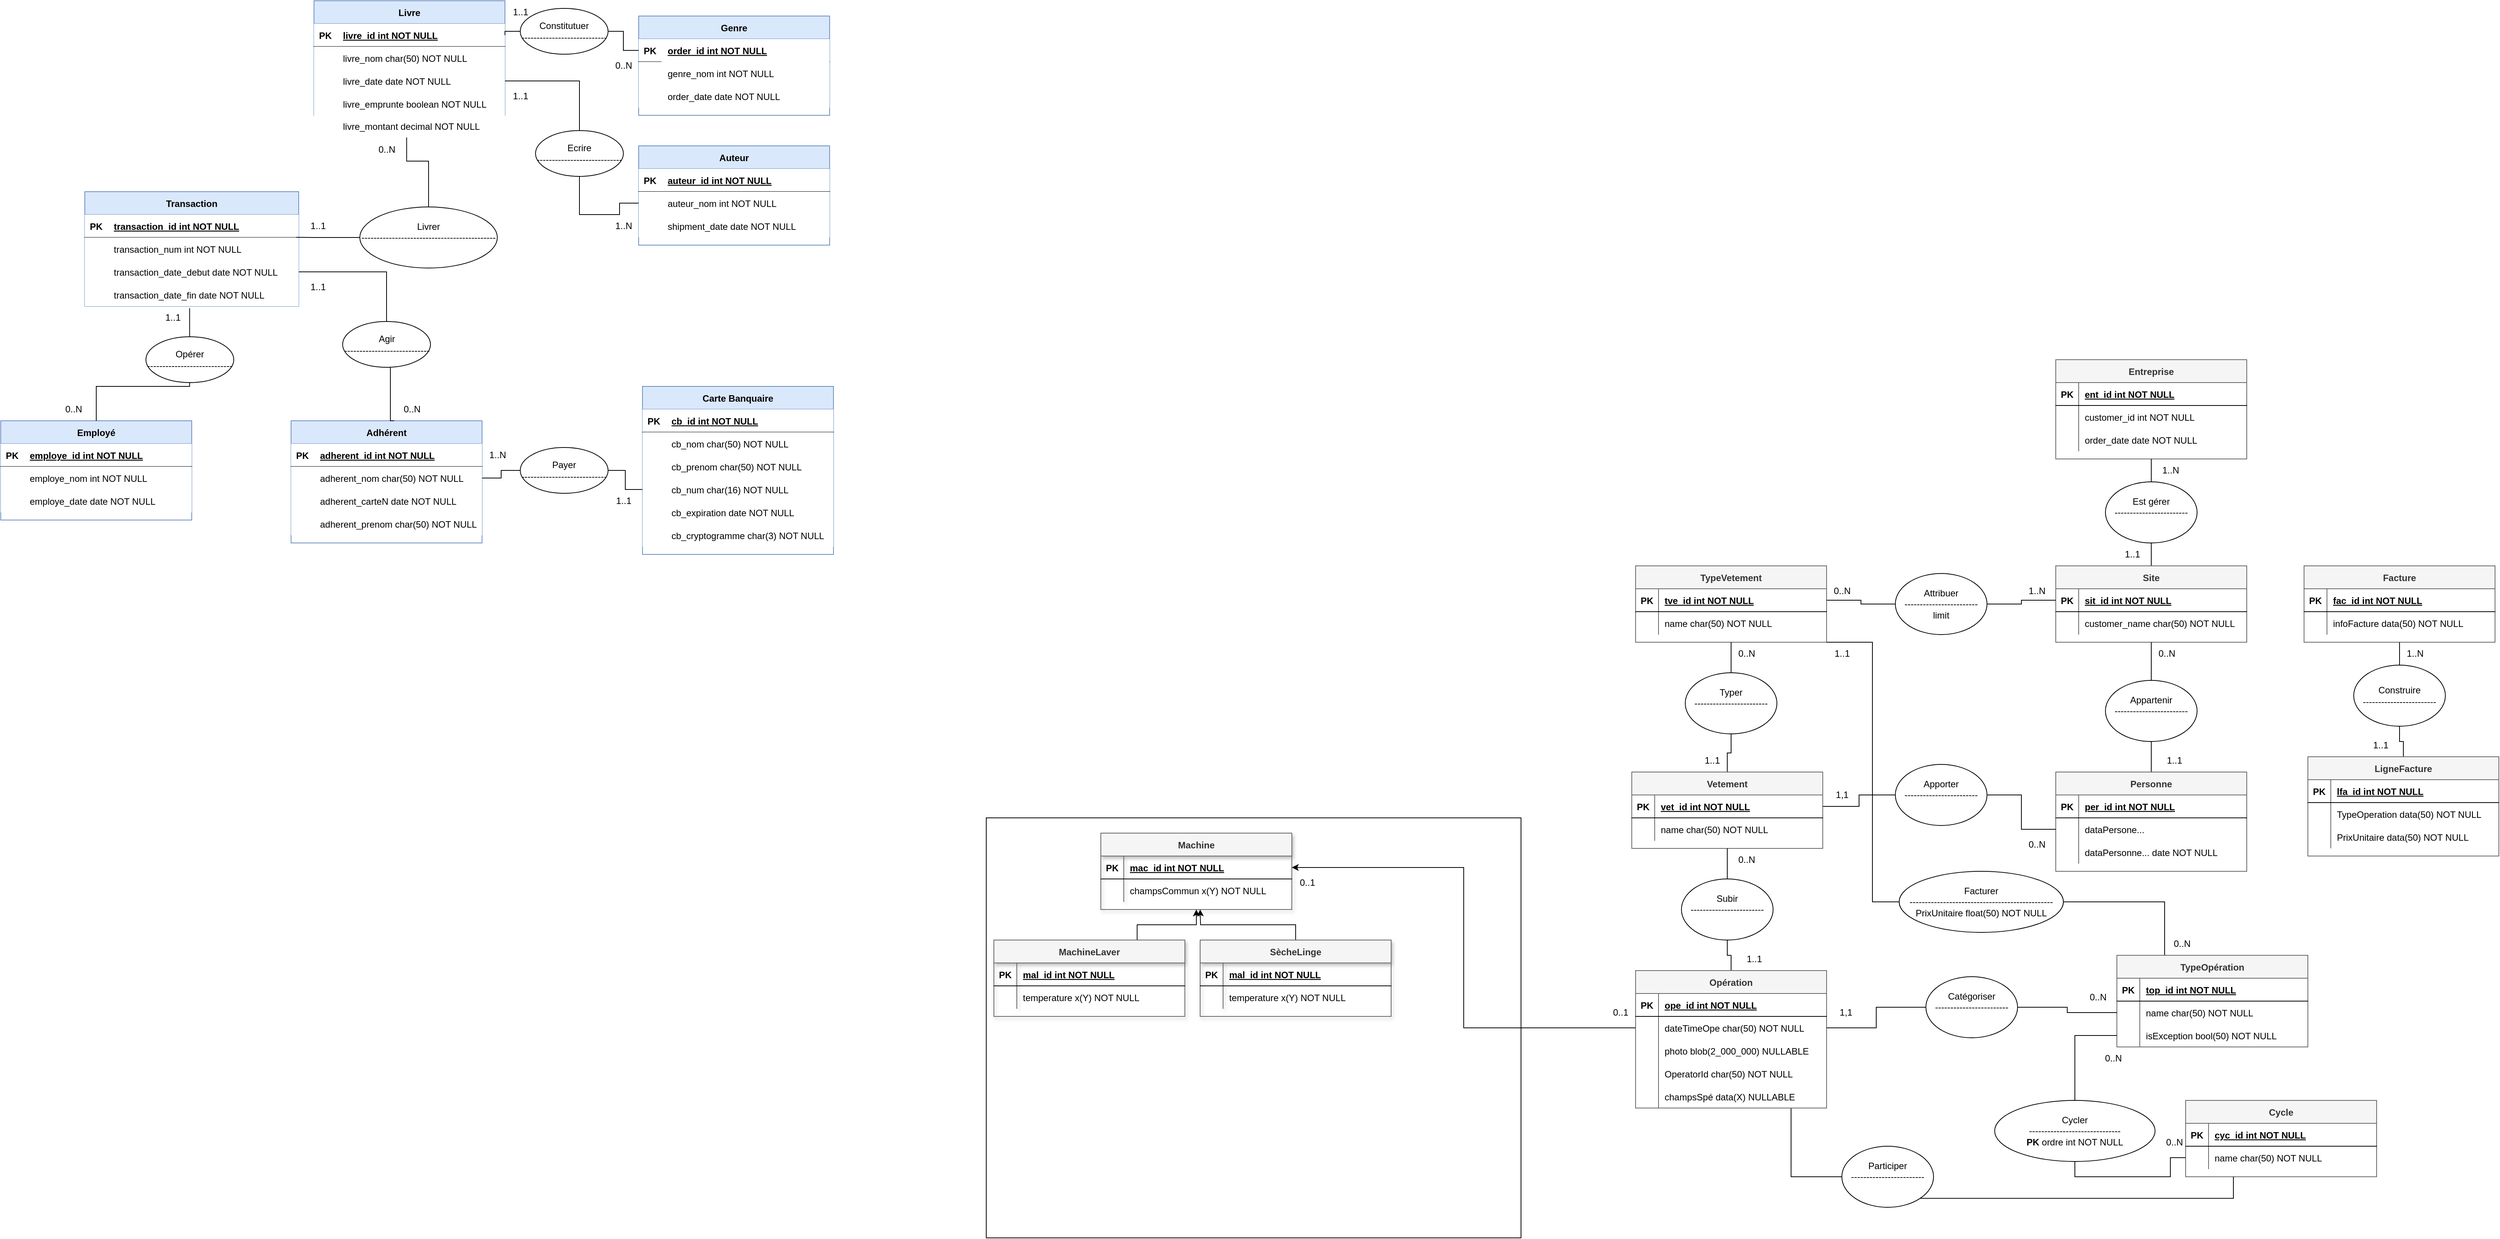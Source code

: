 <mxfile version="25.0.3">
  <diagram id="R2lEEEUBdFMjLlhIrx00" name="Page-1">
    <mxGraphModel dx="1900" dy="1665" grid="1" gridSize="10" guides="1" tooltips="1" connect="1" arrows="1" fold="1" page="1" pageScale="1" pageWidth="850" pageHeight="1100" math="0" shadow="0" extFonts="Permanent Marker^https://fonts.googleapis.com/css?family=Permanent+Marker">
      <root>
        <mxCell id="0" />
        <mxCell id="1" parent="0" />
        <mxCell id="C-vyLk0tnHw3VtMMgP7b-2" value="Genre" style="shape=table;startSize=30;container=1;collapsible=1;childLayout=tableLayout;fixedRows=1;rowLines=0;fontStyle=1;align=center;resizeLast=1;fillColor=#dae8fc;strokeColor=#6c8ebf;" parent="1" vertex="1">
          <mxGeometry x="425" y="-10" width="250" height="130" as="geometry" />
        </mxCell>
        <mxCell id="C-vyLk0tnHw3VtMMgP7b-3" value="" style="shape=partialRectangle;collapsible=0;dropTarget=0;pointerEvents=0;fillColor=default;points=[[0,0.5],[1,0.5]];portConstraint=eastwest;top=0;left=0;right=0;bottom=1;" parent="C-vyLk0tnHw3VtMMgP7b-2" vertex="1">
          <mxGeometry y="30" width="250" height="30" as="geometry" />
        </mxCell>
        <mxCell id="C-vyLk0tnHw3VtMMgP7b-4" value="PK" style="shape=partialRectangle;overflow=hidden;connectable=0;fillColor=none;top=0;left=0;bottom=0;right=0;fontStyle=1;" parent="C-vyLk0tnHw3VtMMgP7b-3" vertex="1">
          <mxGeometry width="30" height="30" as="geometry">
            <mxRectangle width="30" height="30" as="alternateBounds" />
          </mxGeometry>
        </mxCell>
        <mxCell id="C-vyLk0tnHw3VtMMgP7b-5" value="order_id int NOT NULL " style="shape=partialRectangle;overflow=hidden;connectable=0;fillColor=default;top=0;left=0;bottom=0;right=0;align=left;spacingLeft=6;fontStyle=5;" parent="C-vyLk0tnHw3VtMMgP7b-3" vertex="1">
          <mxGeometry x="30" width="220" height="30" as="geometry">
            <mxRectangle width="220" height="30" as="alternateBounds" />
          </mxGeometry>
        </mxCell>
        <mxCell id="C-vyLk0tnHw3VtMMgP7b-6" value="" style="shape=partialRectangle;collapsible=0;dropTarget=0;pointerEvents=0;fillColor=default;points=[[0,0.5],[1,0.5]];portConstraint=eastwest;top=0;left=0;right=0;bottom=0;" parent="C-vyLk0tnHw3VtMMgP7b-2" vertex="1">
          <mxGeometry y="60" width="250" height="30" as="geometry" />
        </mxCell>
        <mxCell id="C-vyLk0tnHw3VtMMgP7b-7" value="" style="shape=partialRectangle;overflow=hidden;connectable=0;fillColor=none;top=0;left=0;bottom=0;right=0;" parent="C-vyLk0tnHw3VtMMgP7b-6" vertex="1">
          <mxGeometry width="30" height="30" as="geometry">
            <mxRectangle width="30" height="30" as="alternateBounds" />
          </mxGeometry>
        </mxCell>
        <mxCell id="C-vyLk0tnHw3VtMMgP7b-8" value="genre_nom int NOT NULL" style="shape=partialRectangle;overflow=hidden;connectable=0;fillColor=none;top=0;left=0;bottom=0;right=0;align=left;spacingLeft=6;" parent="C-vyLk0tnHw3VtMMgP7b-6" vertex="1">
          <mxGeometry x="30" width="220" height="30" as="geometry">
            <mxRectangle width="220" height="30" as="alternateBounds" />
          </mxGeometry>
        </mxCell>
        <mxCell id="C-vyLk0tnHw3VtMMgP7b-9" value="" style="shape=partialRectangle;collapsible=0;dropTarget=0;pointerEvents=0;fillColor=default;points=[[0,0.5],[1,0.5]];portConstraint=eastwest;top=0;left=0;right=0;bottom=0;" parent="C-vyLk0tnHw3VtMMgP7b-2" vertex="1">
          <mxGeometry y="90" width="250" height="30" as="geometry" />
        </mxCell>
        <mxCell id="C-vyLk0tnHw3VtMMgP7b-10" value="" style="shape=partialRectangle;overflow=hidden;connectable=0;fillColor=none;top=0;left=0;bottom=0;right=0;" parent="C-vyLk0tnHw3VtMMgP7b-9" vertex="1">
          <mxGeometry width="30" height="30" as="geometry">
            <mxRectangle width="30" height="30" as="alternateBounds" />
          </mxGeometry>
        </mxCell>
        <mxCell id="C-vyLk0tnHw3VtMMgP7b-11" value="order_date date NOT NULL" style="shape=partialRectangle;overflow=hidden;connectable=0;fillColor=none;top=0;left=0;bottom=0;right=0;align=left;spacingLeft=6;" parent="C-vyLk0tnHw3VtMMgP7b-9" vertex="1">
          <mxGeometry x="30" width="220" height="30" as="geometry">
            <mxRectangle width="220" height="30" as="alternateBounds" />
          </mxGeometry>
        </mxCell>
        <mxCell id="C-vyLk0tnHw3VtMMgP7b-13" value="Auteur" style="shape=table;startSize=30;container=1;collapsible=1;childLayout=tableLayout;fixedRows=1;rowLines=0;fontStyle=1;align=center;resizeLast=1;fillColor=#dae8fc;strokeColor=#6c8ebf;" parent="1" vertex="1">
          <mxGeometry x="425" y="160" width="250" height="130" as="geometry" />
        </mxCell>
        <mxCell id="C-vyLk0tnHw3VtMMgP7b-14" value="" style="shape=partialRectangle;collapsible=0;dropTarget=0;pointerEvents=0;fillColor=default;points=[[0,0.5],[1,0.5]];portConstraint=eastwest;top=0;left=0;right=0;bottom=1;" parent="C-vyLk0tnHw3VtMMgP7b-13" vertex="1">
          <mxGeometry y="30" width="250" height="30" as="geometry" />
        </mxCell>
        <mxCell id="C-vyLk0tnHw3VtMMgP7b-15" value="PK" style="shape=partialRectangle;overflow=hidden;connectable=0;fillColor=none;top=0;left=0;bottom=0;right=0;fontStyle=1;" parent="C-vyLk0tnHw3VtMMgP7b-14" vertex="1">
          <mxGeometry width="30" height="30" as="geometry">
            <mxRectangle width="30" height="30" as="alternateBounds" />
          </mxGeometry>
        </mxCell>
        <mxCell id="C-vyLk0tnHw3VtMMgP7b-16" value="auteur_id int NOT NULL " style="shape=partialRectangle;overflow=hidden;connectable=0;fillColor=none;top=0;left=0;bottom=0;right=0;align=left;spacingLeft=6;fontStyle=5;" parent="C-vyLk0tnHw3VtMMgP7b-14" vertex="1">
          <mxGeometry x="30" width="220" height="30" as="geometry">
            <mxRectangle width="220" height="30" as="alternateBounds" />
          </mxGeometry>
        </mxCell>
        <mxCell id="C-vyLk0tnHw3VtMMgP7b-17" value="" style="shape=partialRectangle;collapsible=0;dropTarget=0;pointerEvents=0;fillColor=default;points=[[0,0.5],[1,0.5]];portConstraint=eastwest;top=0;left=0;right=0;bottom=0;" parent="C-vyLk0tnHw3VtMMgP7b-13" vertex="1">
          <mxGeometry y="60" width="250" height="30" as="geometry" />
        </mxCell>
        <mxCell id="C-vyLk0tnHw3VtMMgP7b-18" value="" style="shape=partialRectangle;overflow=hidden;connectable=0;fillColor=none;top=0;left=0;bottom=0;right=0;" parent="C-vyLk0tnHw3VtMMgP7b-17" vertex="1">
          <mxGeometry width="30" height="30" as="geometry">
            <mxRectangle width="30" height="30" as="alternateBounds" />
          </mxGeometry>
        </mxCell>
        <mxCell id="C-vyLk0tnHw3VtMMgP7b-19" value="auteur_nom int NOT NULL" style="shape=partialRectangle;overflow=hidden;connectable=0;fillColor=none;top=0;left=0;bottom=0;right=0;align=left;spacingLeft=6;" parent="C-vyLk0tnHw3VtMMgP7b-17" vertex="1">
          <mxGeometry x="30" width="220" height="30" as="geometry">
            <mxRectangle width="220" height="30" as="alternateBounds" />
          </mxGeometry>
        </mxCell>
        <mxCell id="C-vyLk0tnHw3VtMMgP7b-20" value="" style="shape=partialRectangle;collapsible=0;dropTarget=0;pointerEvents=0;fillColor=default;points=[[0,0.5],[1,0.5]];portConstraint=eastwest;top=0;left=0;right=0;bottom=0;" parent="C-vyLk0tnHw3VtMMgP7b-13" vertex="1">
          <mxGeometry y="90" width="250" height="30" as="geometry" />
        </mxCell>
        <mxCell id="C-vyLk0tnHw3VtMMgP7b-21" value="" style="shape=partialRectangle;overflow=hidden;connectable=0;fillColor=none;top=0;left=0;bottom=0;right=0;" parent="C-vyLk0tnHw3VtMMgP7b-20" vertex="1">
          <mxGeometry width="30" height="30" as="geometry">
            <mxRectangle width="30" height="30" as="alternateBounds" />
          </mxGeometry>
        </mxCell>
        <mxCell id="C-vyLk0tnHw3VtMMgP7b-22" value="shipment_date date NOT NULL" style="shape=partialRectangle;overflow=hidden;connectable=0;fillColor=none;top=0;left=0;bottom=0;right=0;align=left;spacingLeft=6;" parent="C-vyLk0tnHw3VtMMgP7b-20" vertex="1">
          <mxGeometry x="30" width="220" height="30" as="geometry">
            <mxRectangle width="220" height="30" as="alternateBounds" />
          </mxGeometry>
        </mxCell>
        <mxCell id="C-vyLk0tnHw3VtMMgP7b-23" value="Livre" style="shape=table;startSize=30;container=1;collapsible=1;childLayout=tableLayout;fixedRows=1;rowLines=0;fontStyle=1;align=center;resizeLast=1;fillColor=#dae8fc;strokeColor=#6c8ebf;" parent="1" vertex="1">
          <mxGeometry y="-30" width="250" height="150" as="geometry" />
        </mxCell>
        <mxCell id="C-vyLk0tnHw3VtMMgP7b-24" value="" style="shape=partialRectangle;collapsible=0;dropTarget=0;pointerEvents=0;fillColor=default;points=[[0,0.5],[1,0.5]];portConstraint=eastwest;top=0;left=0;right=0;bottom=1;" parent="C-vyLk0tnHw3VtMMgP7b-23" vertex="1">
          <mxGeometry y="30" width="250" height="30" as="geometry" />
        </mxCell>
        <mxCell id="C-vyLk0tnHw3VtMMgP7b-25" value="PK" style="shape=partialRectangle;overflow=hidden;connectable=0;fillColor=none;top=0;left=0;bottom=0;right=0;fontStyle=1;" parent="C-vyLk0tnHw3VtMMgP7b-24" vertex="1">
          <mxGeometry width="30" height="30" as="geometry">
            <mxRectangle width="30" height="30" as="alternateBounds" />
          </mxGeometry>
        </mxCell>
        <mxCell id="C-vyLk0tnHw3VtMMgP7b-26" value="livre_id int NOT NULL " style="shape=partialRectangle;overflow=hidden;connectable=0;fillColor=none;top=0;left=0;bottom=0;right=0;align=left;spacingLeft=6;fontStyle=5;" parent="C-vyLk0tnHw3VtMMgP7b-24" vertex="1">
          <mxGeometry x="30" width="220" height="30" as="geometry">
            <mxRectangle width="220" height="30" as="alternateBounds" />
          </mxGeometry>
        </mxCell>
        <mxCell id="C-vyLk0tnHw3VtMMgP7b-27" value="" style="shape=partialRectangle;collapsible=0;dropTarget=0;pointerEvents=0;fillColor=default;points=[[0,0.5],[1,0.5]];portConstraint=eastwest;top=0;left=0;right=0;bottom=0;" parent="C-vyLk0tnHw3VtMMgP7b-23" vertex="1">
          <mxGeometry y="60" width="250" height="30" as="geometry" />
        </mxCell>
        <mxCell id="C-vyLk0tnHw3VtMMgP7b-28" value="" style="shape=partialRectangle;overflow=hidden;connectable=0;fillColor=none;top=0;left=0;bottom=0;right=0;" parent="C-vyLk0tnHw3VtMMgP7b-27" vertex="1">
          <mxGeometry width="30" height="30" as="geometry">
            <mxRectangle width="30" height="30" as="alternateBounds" />
          </mxGeometry>
        </mxCell>
        <mxCell id="C-vyLk0tnHw3VtMMgP7b-29" value="livre_nom char(50) NOT NULL" style="shape=partialRectangle;overflow=hidden;connectable=0;fillColor=none;top=0;left=0;bottom=0;right=0;align=left;spacingLeft=6;" parent="C-vyLk0tnHw3VtMMgP7b-27" vertex="1">
          <mxGeometry x="30" width="220" height="30" as="geometry">
            <mxRectangle width="220" height="30" as="alternateBounds" />
          </mxGeometry>
        </mxCell>
        <mxCell id="9nmWSqKPoS6t1Ge8eT8l-1" value="Employé" style="shape=table;startSize=30;container=1;collapsible=1;childLayout=tableLayout;fixedRows=1;rowLines=0;fontStyle=1;align=center;resizeLast=1;fillColor=#dae8fc;strokeColor=#6c8ebf;" parent="1" vertex="1">
          <mxGeometry x="-410" y="520" width="250" height="130" as="geometry" />
        </mxCell>
        <mxCell id="9nmWSqKPoS6t1Ge8eT8l-2" value="" style="shape=partialRectangle;collapsible=0;dropTarget=0;pointerEvents=0;fillColor=default;points=[[0,0.5],[1,0.5]];portConstraint=eastwest;top=0;left=0;right=0;bottom=1;" parent="9nmWSqKPoS6t1Ge8eT8l-1" vertex="1">
          <mxGeometry y="30" width="250" height="30" as="geometry" />
        </mxCell>
        <mxCell id="9nmWSqKPoS6t1Ge8eT8l-3" value="PK" style="shape=partialRectangle;overflow=hidden;connectable=0;fillColor=none;top=0;left=0;bottom=0;right=0;fontStyle=1;" parent="9nmWSqKPoS6t1Ge8eT8l-2" vertex="1">
          <mxGeometry width="30" height="30" as="geometry">
            <mxRectangle width="30" height="30" as="alternateBounds" />
          </mxGeometry>
        </mxCell>
        <mxCell id="9nmWSqKPoS6t1Ge8eT8l-4" value="employe_id int NOT NULL " style="shape=partialRectangle;overflow=hidden;connectable=0;fillColor=none;top=0;left=0;bottom=0;right=0;align=left;spacingLeft=6;fontStyle=5;" parent="9nmWSqKPoS6t1Ge8eT8l-2" vertex="1">
          <mxGeometry x="30" width="220" height="30" as="geometry">
            <mxRectangle width="220" height="30" as="alternateBounds" />
          </mxGeometry>
        </mxCell>
        <mxCell id="9nmWSqKPoS6t1Ge8eT8l-5" value="" style="shape=partialRectangle;collapsible=0;dropTarget=0;pointerEvents=0;fillColor=default;points=[[0,0.5],[1,0.5]];portConstraint=eastwest;top=0;left=0;right=0;bottom=0;" parent="9nmWSqKPoS6t1Ge8eT8l-1" vertex="1">
          <mxGeometry y="60" width="250" height="30" as="geometry" />
        </mxCell>
        <mxCell id="9nmWSqKPoS6t1Ge8eT8l-6" value="" style="shape=partialRectangle;overflow=hidden;connectable=0;fillColor=none;top=0;left=0;bottom=0;right=0;" parent="9nmWSqKPoS6t1Ge8eT8l-5" vertex="1">
          <mxGeometry width="30" height="30" as="geometry">
            <mxRectangle width="30" height="30" as="alternateBounds" />
          </mxGeometry>
        </mxCell>
        <mxCell id="9nmWSqKPoS6t1Ge8eT8l-7" value="employe_nom int NOT NULL" style="shape=partialRectangle;overflow=hidden;connectable=0;fillColor=none;top=0;left=0;bottom=0;right=0;align=left;spacingLeft=6;" parent="9nmWSqKPoS6t1Ge8eT8l-5" vertex="1">
          <mxGeometry x="30" width="220" height="30" as="geometry">
            <mxRectangle width="220" height="30" as="alternateBounds" />
          </mxGeometry>
        </mxCell>
        <mxCell id="9nmWSqKPoS6t1Ge8eT8l-8" value="" style="shape=partialRectangle;collapsible=0;dropTarget=0;pointerEvents=0;fillColor=default;points=[[0,0.5],[1,0.5]];portConstraint=eastwest;top=0;left=0;right=0;bottom=0;" parent="9nmWSqKPoS6t1Ge8eT8l-1" vertex="1">
          <mxGeometry y="90" width="250" height="30" as="geometry" />
        </mxCell>
        <mxCell id="9nmWSqKPoS6t1Ge8eT8l-9" value="" style="shape=partialRectangle;overflow=hidden;connectable=0;fillColor=none;top=0;left=0;bottom=0;right=0;" parent="9nmWSqKPoS6t1Ge8eT8l-8" vertex="1">
          <mxGeometry width="30" height="30" as="geometry">
            <mxRectangle width="30" height="30" as="alternateBounds" />
          </mxGeometry>
        </mxCell>
        <mxCell id="9nmWSqKPoS6t1Ge8eT8l-10" value="employe_date date NOT NULL" style="shape=partialRectangle;overflow=hidden;connectable=0;fillColor=none;top=0;left=0;bottom=0;right=0;align=left;spacingLeft=6;" parent="9nmWSqKPoS6t1Ge8eT8l-8" vertex="1">
          <mxGeometry x="30" width="220" height="30" as="geometry">
            <mxRectangle width="220" height="30" as="alternateBounds" />
          </mxGeometry>
        </mxCell>
        <mxCell id="9nmWSqKPoS6t1Ge8eT8l-11" value="Adhérent" style="shape=table;startSize=30;container=1;collapsible=1;childLayout=tableLayout;fixedRows=1;rowLines=0;fontStyle=1;align=center;resizeLast=1;fillColor=#dae8fc;strokeColor=#6c8ebf;fillStyle=solid;" parent="1" vertex="1">
          <mxGeometry x="-30" y="520" width="250" height="160" as="geometry" />
        </mxCell>
        <mxCell id="9nmWSqKPoS6t1Ge8eT8l-12" value="" style="shape=partialRectangle;collapsible=0;dropTarget=0;pointerEvents=0;fillColor=default;points=[[0,0.5],[1,0.5]];portConstraint=eastwest;top=0;left=0;right=0;bottom=1;" parent="9nmWSqKPoS6t1Ge8eT8l-11" vertex="1">
          <mxGeometry y="30" width="250" height="30" as="geometry" />
        </mxCell>
        <mxCell id="9nmWSqKPoS6t1Ge8eT8l-13" value="PK" style="shape=partialRectangle;overflow=hidden;connectable=0;fillColor=none;top=0;left=0;bottom=0;right=0;fontStyle=1;" parent="9nmWSqKPoS6t1Ge8eT8l-12" vertex="1">
          <mxGeometry width="30" height="30" as="geometry">
            <mxRectangle width="30" height="30" as="alternateBounds" />
          </mxGeometry>
        </mxCell>
        <mxCell id="9nmWSqKPoS6t1Ge8eT8l-14" value="adherent_id int NOT NULL " style="shape=partialRectangle;overflow=hidden;connectable=0;fillColor=none;top=0;left=0;bottom=0;right=0;align=left;spacingLeft=6;fontStyle=5;" parent="9nmWSqKPoS6t1Ge8eT8l-12" vertex="1">
          <mxGeometry x="30" width="220" height="30" as="geometry">
            <mxRectangle width="220" height="30" as="alternateBounds" />
          </mxGeometry>
        </mxCell>
        <mxCell id="9nmWSqKPoS6t1Ge8eT8l-15" value="" style="shape=partialRectangle;collapsible=0;dropTarget=0;pointerEvents=0;fillColor=default;points=[[0,0.5],[1,0.5]];portConstraint=eastwest;top=0;left=0;right=0;bottom=0;" parent="9nmWSqKPoS6t1Ge8eT8l-11" vertex="1">
          <mxGeometry y="60" width="250" height="30" as="geometry" />
        </mxCell>
        <mxCell id="9nmWSqKPoS6t1Ge8eT8l-16" value="" style="shape=partialRectangle;overflow=hidden;connectable=0;fillColor=none;top=0;left=0;bottom=0;right=0;" parent="9nmWSqKPoS6t1Ge8eT8l-15" vertex="1">
          <mxGeometry width="30" height="30" as="geometry">
            <mxRectangle width="30" height="30" as="alternateBounds" />
          </mxGeometry>
        </mxCell>
        <mxCell id="9nmWSqKPoS6t1Ge8eT8l-17" value="adherent_nom char(50) NOT NULL" style="shape=partialRectangle;overflow=hidden;connectable=0;fillColor=none;top=0;left=0;bottom=0;right=0;align=left;spacingLeft=6;" parent="9nmWSqKPoS6t1Ge8eT8l-15" vertex="1">
          <mxGeometry x="30" width="220" height="30" as="geometry">
            <mxRectangle width="220" height="30" as="alternateBounds" />
          </mxGeometry>
        </mxCell>
        <mxCell id="9nmWSqKPoS6t1Ge8eT8l-18" value="" style="shape=partialRectangle;collapsible=0;dropTarget=0;pointerEvents=0;fillColor=default;points=[[0,0.5],[1,0.5]];portConstraint=eastwest;top=0;left=0;right=0;bottom=0;" parent="9nmWSqKPoS6t1Ge8eT8l-11" vertex="1">
          <mxGeometry y="90" width="250" height="30" as="geometry" />
        </mxCell>
        <mxCell id="9nmWSqKPoS6t1Ge8eT8l-19" value="" style="shape=partialRectangle;overflow=hidden;connectable=0;fillColor=none;top=0;left=0;bottom=0;right=0;" parent="9nmWSqKPoS6t1Ge8eT8l-18" vertex="1">
          <mxGeometry width="30" height="30" as="geometry">
            <mxRectangle width="30" height="30" as="alternateBounds" />
          </mxGeometry>
        </mxCell>
        <mxCell id="9nmWSqKPoS6t1Ge8eT8l-20" value="adherent_carteN date NOT NULL" style="shape=partialRectangle;overflow=hidden;connectable=0;fillColor=none;top=0;left=0;bottom=0;right=0;align=left;spacingLeft=6;" parent="9nmWSqKPoS6t1Ge8eT8l-18" vertex="1">
          <mxGeometry x="30" width="220" height="30" as="geometry">
            <mxRectangle width="220" height="30" as="alternateBounds" />
          </mxGeometry>
        </mxCell>
        <mxCell id="dUlKjvPJ4I6dwmv3kC1L-34" value="" style="shape=partialRectangle;collapsible=0;dropTarget=0;pointerEvents=0;fillColor=default;points=[[0,0.5],[1,0.5]];portConstraint=eastwest;top=0;left=0;right=0;bottom=0;" vertex="1" parent="9nmWSqKPoS6t1Ge8eT8l-11">
          <mxGeometry y="120" width="250" height="30" as="geometry" />
        </mxCell>
        <mxCell id="dUlKjvPJ4I6dwmv3kC1L-35" value="" style="shape=partialRectangle;overflow=hidden;connectable=0;fillColor=none;top=0;left=0;bottom=0;right=0;" vertex="1" parent="dUlKjvPJ4I6dwmv3kC1L-34">
          <mxGeometry width="30" height="30" as="geometry">
            <mxRectangle width="30" height="30" as="alternateBounds" />
          </mxGeometry>
        </mxCell>
        <mxCell id="dUlKjvPJ4I6dwmv3kC1L-36" value="adherent_prenom char(50) NOT NULL" style="shape=partialRectangle;overflow=hidden;connectable=0;fillColor=none;top=0;left=0;bottom=0;right=0;align=left;spacingLeft=6;" vertex="1" parent="dUlKjvPJ4I6dwmv3kC1L-34">
          <mxGeometry x="30" width="220" height="30" as="geometry">
            <mxRectangle width="220" height="30" as="alternateBounds" />
          </mxGeometry>
        </mxCell>
        <mxCell id="9nmWSqKPoS6t1Ge8eT8l-205" value="" style="shape=partialRectangle;collapsible=0;dropTarget=0;pointerEvents=0;fillColor=default;points=[[0,0.5],[1,0.5]];portConstraint=eastwest;top=0;left=0;right=0;bottom=0;" parent="1" vertex="1">
          <mxGeometry y="60" width="250" height="30" as="geometry" />
        </mxCell>
        <mxCell id="9nmWSqKPoS6t1Ge8eT8l-206" value="" style="shape=partialRectangle;overflow=hidden;connectable=0;fillColor=none;top=0;left=0;bottom=0;right=0;" parent="9nmWSqKPoS6t1Ge8eT8l-205" vertex="1">
          <mxGeometry width="30" height="30" as="geometry">
            <mxRectangle width="30" height="30" as="alternateBounds" />
          </mxGeometry>
        </mxCell>
        <mxCell id="9nmWSqKPoS6t1Ge8eT8l-207" value="livre_date date NOT NULL" style="shape=partialRectangle;overflow=hidden;connectable=0;fillColor=none;top=0;left=0;bottom=0;right=0;align=left;spacingLeft=6;" parent="9nmWSqKPoS6t1Ge8eT8l-205" vertex="1">
          <mxGeometry x="30" width="220" height="30" as="geometry">
            <mxRectangle width="220" height="30" as="alternateBounds" />
          </mxGeometry>
        </mxCell>
        <mxCell id="9nmWSqKPoS6t1Ge8eT8l-208" value="" style="shape=partialRectangle;collapsible=0;dropTarget=0;pointerEvents=0;fillColor=default;points=[[0,0.5],[1,0.5]];portConstraint=eastwest;top=0;left=0;right=0;bottom=0;" parent="1" vertex="1">
          <mxGeometry y="90" width="250" height="30" as="geometry" />
        </mxCell>
        <mxCell id="9nmWSqKPoS6t1Ge8eT8l-209" value="" style="shape=partialRectangle;overflow=hidden;connectable=0;fillColor=none;top=0;left=0;bottom=0;right=0;" parent="9nmWSqKPoS6t1Ge8eT8l-208" vertex="1">
          <mxGeometry width="30" height="30" as="geometry">
            <mxRectangle width="30" height="30" as="alternateBounds" />
          </mxGeometry>
        </mxCell>
        <mxCell id="9nmWSqKPoS6t1Ge8eT8l-210" value="livre_emprunte boolean NOT NULL" style="shape=partialRectangle;overflow=hidden;connectable=0;fillColor=none;top=0;left=0;bottom=0;right=0;align=left;spacingLeft=6;" parent="9nmWSqKPoS6t1Ge8eT8l-208" vertex="1">
          <mxGeometry x="30" width="220" height="30" as="geometry">
            <mxRectangle width="220" height="30" as="alternateBounds" />
          </mxGeometry>
        </mxCell>
        <mxCell id="9nmWSqKPoS6t1Ge8eT8l-23" value="Transaction" style="shape=table;startSize=30;container=1;collapsible=1;childLayout=tableLayout;fixedRows=1;rowLines=0;fontStyle=1;align=center;resizeLast=1;fillColor=#dae8fc;strokeColor=#6c8ebf;" parent="1" vertex="1">
          <mxGeometry x="-300" y="220" width="280" height="150" as="geometry" />
        </mxCell>
        <mxCell id="9nmWSqKPoS6t1Ge8eT8l-24" value="" style="shape=partialRectangle;collapsible=0;dropTarget=0;pointerEvents=0;fillColor=default;points=[[0,0.5],[1,0.5]];portConstraint=eastwest;top=0;left=0;right=0;bottom=1;" parent="9nmWSqKPoS6t1Ge8eT8l-23" vertex="1">
          <mxGeometry y="30" width="280" height="30" as="geometry" />
        </mxCell>
        <mxCell id="9nmWSqKPoS6t1Ge8eT8l-25" value="PK" style="shape=partialRectangle;overflow=hidden;connectable=0;fillColor=none;top=0;left=0;bottom=0;right=0;fontStyle=1;" parent="9nmWSqKPoS6t1Ge8eT8l-24" vertex="1">
          <mxGeometry width="30" height="30" as="geometry">
            <mxRectangle width="30" height="30" as="alternateBounds" />
          </mxGeometry>
        </mxCell>
        <mxCell id="9nmWSqKPoS6t1Ge8eT8l-26" value="transaction_id int NOT NULL " style="shape=partialRectangle;overflow=hidden;connectable=0;fillColor=none;top=0;left=0;bottom=0;right=0;align=left;spacingLeft=6;fontStyle=5;" parent="9nmWSqKPoS6t1Ge8eT8l-24" vertex="1">
          <mxGeometry x="30" width="250" height="30" as="geometry">
            <mxRectangle width="250" height="30" as="alternateBounds" />
          </mxGeometry>
        </mxCell>
        <mxCell id="9nmWSqKPoS6t1Ge8eT8l-27" value="" style="shape=partialRectangle;collapsible=0;dropTarget=0;pointerEvents=0;fillColor=default;points=[[0,0.5],[1,0.5]];portConstraint=eastwest;top=0;left=0;right=0;bottom=0;" parent="9nmWSqKPoS6t1Ge8eT8l-23" vertex="1">
          <mxGeometry y="60" width="280" height="30" as="geometry" />
        </mxCell>
        <mxCell id="9nmWSqKPoS6t1Ge8eT8l-28" value="" style="shape=partialRectangle;overflow=hidden;connectable=0;fillColor=none;top=0;left=0;bottom=0;right=0;" parent="9nmWSqKPoS6t1Ge8eT8l-27" vertex="1">
          <mxGeometry width="30" height="30" as="geometry">
            <mxRectangle width="30" height="30" as="alternateBounds" />
          </mxGeometry>
        </mxCell>
        <mxCell id="9nmWSqKPoS6t1Ge8eT8l-29" value="transaction_num int NOT NULL" style="shape=partialRectangle;overflow=hidden;connectable=0;fillColor=none;top=0;left=0;bottom=0;right=0;align=left;spacingLeft=6;" parent="9nmWSqKPoS6t1Ge8eT8l-27" vertex="1">
          <mxGeometry x="30" width="250" height="30" as="geometry">
            <mxRectangle width="250" height="30" as="alternateBounds" />
          </mxGeometry>
        </mxCell>
        <mxCell id="9nmWSqKPoS6t1Ge8eT8l-30" value="" style="shape=partialRectangle;collapsible=0;dropTarget=0;pointerEvents=0;fillColor=default;points=[[0,0.5],[1,0.5]];portConstraint=eastwest;top=0;left=0;right=0;bottom=0;" parent="9nmWSqKPoS6t1Ge8eT8l-23" vertex="1">
          <mxGeometry y="90" width="280" height="30" as="geometry" />
        </mxCell>
        <mxCell id="9nmWSqKPoS6t1Ge8eT8l-31" value="" style="shape=partialRectangle;overflow=hidden;connectable=0;fillColor=none;top=0;left=0;bottom=0;right=0;" parent="9nmWSqKPoS6t1Ge8eT8l-30" vertex="1">
          <mxGeometry width="30" height="30" as="geometry">
            <mxRectangle width="30" height="30" as="alternateBounds" />
          </mxGeometry>
        </mxCell>
        <mxCell id="9nmWSqKPoS6t1Ge8eT8l-32" value="transaction_date_debut date NOT NULL" style="shape=partialRectangle;overflow=hidden;connectable=0;fillColor=none;top=0;left=0;bottom=0;right=0;align=left;spacingLeft=6;" parent="9nmWSqKPoS6t1Ge8eT8l-30" vertex="1">
          <mxGeometry x="30" width="250" height="30" as="geometry">
            <mxRectangle width="250" height="30" as="alternateBounds" />
          </mxGeometry>
        </mxCell>
        <mxCell id="9nmWSqKPoS6t1Ge8eT8l-400" value="" style="shape=partialRectangle;collapsible=0;dropTarget=0;pointerEvents=0;fillColor=default;points=[[0,0.5],[1,0.5]];portConstraint=eastwest;top=0;left=0;right=0;bottom=0;" parent="9nmWSqKPoS6t1Ge8eT8l-23" vertex="1">
          <mxGeometry y="120" width="280" height="30" as="geometry" />
        </mxCell>
        <mxCell id="9nmWSqKPoS6t1Ge8eT8l-401" value="" style="shape=partialRectangle;overflow=hidden;connectable=0;fillColor=none;top=0;left=0;bottom=0;right=0;" parent="9nmWSqKPoS6t1Ge8eT8l-400" vertex="1">
          <mxGeometry width="30" height="30" as="geometry">
            <mxRectangle width="30" height="30" as="alternateBounds" />
          </mxGeometry>
        </mxCell>
        <mxCell id="9nmWSqKPoS6t1Ge8eT8l-402" value="transaction_date_fin date NOT NULL" style="shape=partialRectangle;overflow=hidden;connectable=0;fillColor=none;top=0;left=0;bottom=0;right=0;align=left;spacingLeft=6;" parent="9nmWSqKPoS6t1Ge8eT8l-400" vertex="1">
          <mxGeometry x="30" width="250" height="30" as="geometry">
            <mxRectangle width="250" height="30" as="alternateBounds" />
          </mxGeometry>
        </mxCell>
        <mxCell id="9nmWSqKPoS6t1Ge8eT8l-220" style="edgeStyle=orthogonalEdgeStyle;rounded=0;orthogonalLoop=1;jettySize=auto;html=1;exitX=0.5;exitY=0;exitDx=0;exitDy=0;entryX=0.5;entryY=1;entryDx=0;entryDy=0;endArrow=none;endFill=0;" parent="1" source="9nmWSqKPoS6t1Ge8eT8l-221" target="9nmWSqKPoS6t1Ge8eT8l-310" edge="1">
          <mxGeometry relative="1" as="geometry" />
        </mxCell>
        <mxCell id="9nmWSqKPoS6t1Ge8eT8l-221" value="Opération" style="shape=table;startSize=30;container=1;collapsible=1;childLayout=tableLayout;fixedRows=1;rowLines=0;fontStyle=1;align=center;resizeLast=1;fillColor=#f5f5f5;fontColor=#333333;strokeColor=#666666;" parent="1" vertex="1">
          <mxGeometry x="1730" y="1240" width="250" height="180" as="geometry" />
        </mxCell>
        <mxCell id="9nmWSqKPoS6t1Ge8eT8l-222" value="" style="shape=partialRectangle;collapsible=0;dropTarget=0;pointerEvents=0;fillColor=none;points=[[0,0.5],[1,0.5]];portConstraint=eastwest;top=0;left=0;right=0;bottom=1;" parent="9nmWSqKPoS6t1Ge8eT8l-221" vertex="1">
          <mxGeometry y="30" width="250" height="30" as="geometry" />
        </mxCell>
        <mxCell id="9nmWSqKPoS6t1Ge8eT8l-223" value="PK" style="shape=partialRectangle;overflow=hidden;connectable=0;fillColor=none;top=0;left=0;bottom=0;right=0;fontStyle=1;" parent="9nmWSqKPoS6t1Ge8eT8l-222" vertex="1">
          <mxGeometry width="30" height="30" as="geometry">
            <mxRectangle width="30" height="30" as="alternateBounds" />
          </mxGeometry>
        </mxCell>
        <mxCell id="9nmWSqKPoS6t1Ge8eT8l-224" value="ope_id int NOT NULL " style="shape=partialRectangle;overflow=hidden;connectable=0;fillColor=none;top=0;left=0;bottom=0;right=0;align=left;spacingLeft=6;fontStyle=5;" parent="9nmWSqKPoS6t1Ge8eT8l-222" vertex="1">
          <mxGeometry x="30" width="220" height="30" as="geometry">
            <mxRectangle width="220" height="30" as="alternateBounds" />
          </mxGeometry>
        </mxCell>
        <mxCell id="9nmWSqKPoS6t1Ge8eT8l-225" value="" style="shape=partialRectangle;collapsible=0;dropTarget=0;pointerEvents=0;fillColor=none;points=[[0,0.5],[1,0.5]];portConstraint=eastwest;top=0;left=0;right=0;bottom=0;" parent="9nmWSqKPoS6t1Ge8eT8l-221" vertex="1">
          <mxGeometry y="60" width="250" height="30" as="geometry" />
        </mxCell>
        <mxCell id="9nmWSqKPoS6t1Ge8eT8l-226" value="" style="shape=partialRectangle;overflow=hidden;connectable=0;fillColor=none;top=0;left=0;bottom=0;right=0;" parent="9nmWSqKPoS6t1Ge8eT8l-225" vertex="1">
          <mxGeometry width="30" height="30" as="geometry">
            <mxRectangle width="30" height="30" as="alternateBounds" />
          </mxGeometry>
        </mxCell>
        <mxCell id="9nmWSqKPoS6t1Ge8eT8l-227" value="dateTimeOpe char(50) NOT NULL" style="shape=partialRectangle;overflow=hidden;connectable=0;fillColor=none;top=0;left=0;bottom=0;right=0;align=left;spacingLeft=6;" parent="9nmWSqKPoS6t1Ge8eT8l-225" vertex="1">
          <mxGeometry x="30" width="220" height="30" as="geometry">
            <mxRectangle width="220" height="30" as="alternateBounds" />
          </mxGeometry>
        </mxCell>
        <mxCell id="9nmWSqKPoS6t1Ge8eT8l-228" value="" style="shape=partialRectangle;collapsible=0;dropTarget=0;pointerEvents=0;fillColor=none;points=[[0,0.5],[1,0.5]];portConstraint=eastwest;top=0;left=0;right=0;bottom=0;" parent="9nmWSqKPoS6t1Ge8eT8l-221" vertex="1">
          <mxGeometry y="90" width="250" height="30" as="geometry" />
        </mxCell>
        <mxCell id="9nmWSqKPoS6t1Ge8eT8l-229" value="" style="shape=partialRectangle;overflow=hidden;connectable=0;fillColor=none;top=0;left=0;bottom=0;right=0;" parent="9nmWSqKPoS6t1Ge8eT8l-228" vertex="1">
          <mxGeometry width="30" height="30" as="geometry">
            <mxRectangle width="30" height="30" as="alternateBounds" />
          </mxGeometry>
        </mxCell>
        <mxCell id="9nmWSqKPoS6t1Ge8eT8l-230" value="photo blob(2_000_000) NULLABLE" style="shape=partialRectangle;overflow=hidden;connectable=0;fillColor=none;top=0;left=0;bottom=0;right=0;align=left;spacingLeft=6;" parent="9nmWSqKPoS6t1Ge8eT8l-228" vertex="1">
          <mxGeometry x="30" width="220" height="30" as="geometry">
            <mxRectangle width="220" height="30" as="alternateBounds" />
          </mxGeometry>
        </mxCell>
        <mxCell id="9nmWSqKPoS6t1Ge8eT8l-231" value="" style="shape=partialRectangle;collapsible=0;dropTarget=0;pointerEvents=0;fillColor=none;points=[[0,0.5],[1,0.5]];portConstraint=eastwest;top=0;left=0;right=0;bottom=0;" parent="9nmWSqKPoS6t1Ge8eT8l-221" vertex="1">
          <mxGeometry y="120" width="250" height="30" as="geometry" />
        </mxCell>
        <mxCell id="9nmWSqKPoS6t1Ge8eT8l-232" value="" style="shape=partialRectangle;overflow=hidden;connectable=0;fillColor=none;top=0;left=0;bottom=0;right=0;" parent="9nmWSqKPoS6t1Ge8eT8l-231" vertex="1">
          <mxGeometry width="30" height="30" as="geometry">
            <mxRectangle width="30" height="30" as="alternateBounds" />
          </mxGeometry>
        </mxCell>
        <mxCell id="9nmWSqKPoS6t1Ge8eT8l-233" value="OperatorId char(50) NOT NULL" style="shape=partialRectangle;overflow=hidden;connectable=0;fillColor=none;top=0;left=0;bottom=0;right=0;align=left;spacingLeft=6;" parent="9nmWSqKPoS6t1Ge8eT8l-231" vertex="1">
          <mxGeometry x="30" width="220" height="30" as="geometry">
            <mxRectangle width="220" height="30" as="alternateBounds" />
          </mxGeometry>
        </mxCell>
        <mxCell id="9nmWSqKPoS6t1Ge8eT8l-234" value="" style="shape=partialRectangle;collapsible=0;dropTarget=0;pointerEvents=0;fillColor=none;points=[[0,0.5],[1,0.5]];portConstraint=eastwest;top=0;left=0;right=0;bottom=0;" parent="9nmWSqKPoS6t1Ge8eT8l-221" vertex="1">
          <mxGeometry y="150" width="250" height="30" as="geometry" />
        </mxCell>
        <mxCell id="9nmWSqKPoS6t1Ge8eT8l-235" value="" style="shape=partialRectangle;overflow=hidden;connectable=0;fillColor=none;top=0;left=0;bottom=0;right=0;" parent="9nmWSqKPoS6t1Ge8eT8l-234" vertex="1">
          <mxGeometry width="30" height="30" as="geometry">
            <mxRectangle width="30" height="30" as="alternateBounds" />
          </mxGeometry>
        </mxCell>
        <mxCell id="9nmWSqKPoS6t1Ge8eT8l-236" value="champsSpé data(X) NULLABLE" style="shape=partialRectangle;overflow=hidden;connectable=0;fillColor=none;top=0;left=0;bottom=0;right=0;align=left;spacingLeft=6;" parent="9nmWSqKPoS6t1Ge8eT8l-234" vertex="1">
          <mxGeometry x="30" width="220" height="30" as="geometry">
            <mxRectangle width="220" height="30" as="alternateBounds" />
          </mxGeometry>
        </mxCell>
        <mxCell id="9nmWSqKPoS6t1Ge8eT8l-237" value="Entreprise" style="shape=table;startSize=30;container=1;collapsible=1;childLayout=tableLayout;fixedRows=1;rowLines=0;fontStyle=1;align=center;resizeLast=1;fillColor=#f5f5f5;fontColor=#333333;strokeColor=#666666;" parent="1" vertex="1">
          <mxGeometry x="2280" y="440" width="250" height="130" as="geometry" />
        </mxCell>
        <mxCell id="9nmWSqKPoS6t1Ge8eT8l-238" value="" style="shape=partialRectangle;collapsible=0;dropTarget=0;pointerEvents=0;fillColor=none;points=[[0,0.5],[1,0.5]];portConstraint=eastwest;top=0;left=0;right=0;bottom=1;" parent="9nmWSqKPoS6t1Ge8eT8l-237" vertex="1">
          <mxGeometry y="30" width="250" height="30" as="geometry" />
        </mxCell>
        <mxCell id="9nmWSqKPoS6t1Ge8eT8l-239" value="PK" style="shape=partialRectangle;overflow=hidden;connectable=0;fillColor=none;top=0;left=0;bottom=0;right=0;fontStyle=1;" parent="9nmWSqKPoS6t1Ge8eT8l-238" vertex="1">
          <mxGeometry width="30" height="30" as="geometry">
            <mxRectangle width="30" height="30" as="alternateBounds" />
          </mxGeometry>
        </mxCell>
        <mxCell id="9nmWSqKPoS6t1Ge8eT8l-240" value="ent_id int NOT NULL " style="shape=partialRectangle;overflow=hidden;connectable=0;fillColor=none;top=0;left=0;bottom=0;right=0;align=left;spacingLeft=6;fontStyle=5;" parent="9nmWSqKPoS6t1Ge8eT8l-238" vertex="1">
          <mxGeometry x="30" width="220" height="30" as="geometry">
            <mxRectangle width="220" height="30" as="alternateBounds" />
          </mxGeometry>
        </mxCell>
        <mxCell id="9nmWSqKPoS6t1Ge8eT8l-241" value="" style="shape=partialRectangle;collapsible=0;dropTarget=0;pointerEvents=0;fillColor=none;points=[[0,0.5],[1,0.5]];portConstraint=eastwest;top=0;left=0;right=0;bottom=0;" parent="9nmWSqKPoS6t1Ge8eT8l-237" vertex="1">
          <mxGeometry y="60" width="250" height="30" as="geometry" />
        </mxCell>
        <mxCell id="9nmWSqKPoS6t1Ge8eT8l-242" value="" style="shape=partialRectangle;overflow=hidden;connectable=0;fillColor=none;top=0;left=0;bottom=0;right=0;" parent="9nmWSqKPoS6t1Ge8eT8l-241" vertex="1">
          <mxGeometry width="30" height="30" as="geometry">
            <mxRectangle width="30" height="30" as="alternateBounds" />
          </mxGeometry>
        </mxCell>
        <mxCell id="9nmWSqKPoS6t1Ge8eT8l-243" value="customer_id int NOT NULL" style="shape=partialRectangle;overflow=hidden;connectable=0;fillColor=none;top=0;left=0;bottom=0;right=0;align=left;spacingLeft=6;" parent="9nmWSqKPoS6t1Ge8eT8l-241" vertex="1">
          <mxGeometry x="30" width="220" height="30" as="geometry">
            <mxRectangle width="220" height="30" as="alternateBounds" />
          </mxGeometry>
        </mxCell>
        <mxCell id="9nmWSqKPoS6t1Ge8eT8l-244" value="" style="shape=partialRectangle;collapsible=0;dropTarget=0;pointerEvents=0;fillColor=none;points=[[0,0.5],[1,0.5]];portConstraint=eastwest;top=0;left=0;right=0;bottom=0;" parent="9nmWSqKPoS6t1Ge8eT8l-237" vertex="1">
          <mxGeometry y="90" width="250" height="30" as="geometry" />
        </mxCell>
        <mxCell id="9nmWSqKPoS6t1Ge8eT8l-245" value="" style="shape=partialRectangle;overflow=hidden;connectable=0;fillColor=none;top=0;left=0;bottom=0;right=0;" parent="9nmWSqKPoS6t1Ge8eT8l-244" vertex="1">
          <mxGeometry width="30" height="30" as="geometry">
            <mxRectangle width="30" height="30" as="alternateBounds" />
          </mxGeometry>
        </mxCell>
        <mxCell id="9nmWSqKPoS6t1Ge8eT8l-246" value="order_date date NOT NULL" style="shape=partialRectangle;overflow=hidden;connectable=0;fillColor=none;top=0;left=0;bottom=0;right=0;align=left;spacingLeft=6;" parent="9nmWSqKPoS6t1Ge8eT8l-244" vertex="1">
          <mxGeometry x="30" width="220" height="30" as="geometry">
            <mxRectangle width="220" height="30" as="alternateBounds" />
          </mxGeometry>
        </mxCell>
        <mxCell id="9nmWSqKPoS6t1Ge8eT8l-247" style="edgeStyle=orthogonalEdgeStyle;rounded=0;orthogonalLoop=1;jettySize=auto;html=1;exitX=0.5;exitY=0;exitDx=0;exitDy=0;entryX=0.5;entryY=1;entryDx=0;entryDy=0;endArrow=none;endFill=0;" parent="1" source="9nmWSqKPoS6t1Ge8eT8l-248" target="9nmWSqKPoS6t1Ge8eT8l-267" edge="1">
          <mxGeometry relative="1" as="geometry" />
        </mxCell>
        <mxCell id="9nmWSqKPoS6t1Ge8eT8l-248" value="Personne" style="shape=table;startSize=30;container=1;collapsible=1;childLayout=tableLayout;fixedRows=1;rowLines=0;fontStyle=1;align=center;resizeLast=1;fillColor=#f5f5f5;fontColor=#333333;strokeColor=#666666;" parent="1" vertex="1">
          <mxGeometry x="2280" y="980" width="250" height="130" as="geometry" />
        </mxCell>
        <mxCell id="9nmWSqKPoS6t1Ge8eT8l-249" value="" style="shape=partialRectangle;collapsible=0;dropTarget=0;pointerEvents=0;fillColor=none;points=[[0,0.5],[1,0.5]];portConstraint=eastwest;top=0;left=0;right=0;bottom=1;" parent="9nmWSqKPoS6t1Ge8eT8l-248" vertex="1">
          <mxGeometry y="30" width="250" height="30" as="geometry" />
        </mxCell>
        <mxCell id="9nmWSqKPoS6t1Ge8eT8l-250" value="PK" style="shape=partialRectangle;overflow=hidden;connectable=0;fillColor=none;top=0;left=0;bottom=0;right=0;fontStyle=1;" parent="9nmWSqKPoS6t1Ge8eT8l-249" vertex="1">
          <mxGeometry width="30" height="30" as="geometry">
            <mxRectangle width="30" height="30" as="alternateBounds" />
          </mxGeometry>
        </mxCell>
        <mxCell id="9nmWSqKPoS6t1Ge8eT8l-251" value="per_id int NOT NULL" style="shape=partialRectangle;overflow=hidden;connectable=0;fillColor=none;top=0;left=0;bottom=0;right=0;align=left;spacingLeft=6;fontStyle=5;" parent="9nmWSqKPoS6t1Ge8eT8l-249" vertex="1">
          <mxGeometry x="30" width="220" height="30" as="geometry">
            <mxRectangle width="220" height="30" as="alternateBounds" />
          </mxGeometry>
        </mxCell>
        <mxCell id="9nmWSqKPoS6t1Ge8eT8l-252" value="" style="shape=partialRectangle;collapsible=0;dropTarget=0;pointerEvents=0;fillColor=none;points=[[0,0.5],[1,0.5]];portConstraint=eastwest;top=0;left=0;right=0;bottom=0;" parent="9nmWSqKPoS6t1Ge8eT8l-248" vertex="1">
          <mxGeometry y="60" width="250" height="30" as="geometry" />
        </mxCell>
        <mxCell id="9nmWSqKPoS6t1Ge8eT8l-253" value="" style="shape=partialRectangle;overflow=hidden;connectable=0;fillColor=none;top=0;left=0;bottom=0;right=0;" parent="9nmWSqKPoS6t1Ge8eT8l-252" vertex="1">
          <mxGeometry width="30" height="30" as="geometry">
            <mxRectangle width="30" height="30" as="alternateBounds" />
          </mxGeometry>
        </mxCell>
        <mxCell id="9nmWSqKPoS6t1Ge8eT8l-254" value="dataPersone..." style="shape=partialRectangle;overflow=hidden;connectable=0;fillColor=none;top=0;left=0;bottom=0;right=0;align=left;spacingLeft=6;" parent="9nmWSqKPoS6t1Ge8eT8l-252" vertex="1">
          <mxGeometry x="30" width="220" height="30" as="geometry">
            <mxRectangle width="220" height="30" as="alternateBounds" />
          </mxGeometry>
        </mxCell>
        <mxCell id="9nmWSqKPoS6t1Ge8eT8l-255" value="" style="shape=partialRectangle;collapsible=0;dropTarget=0;pointerEvents=0;fillColor=none;points=[[0,0.5],[1,0.5]];portConstraint=eastwest;top=0;left=0;right=0;bottom=0;" parent="9nmWSqKPoS6t1Ge8eT8l-248" vertex="1">
          <mxGeometry y="90" width="250" height="30" as="geometry" />
        </mxCell>
        <mxCell id="9nmWSqKPoS6t1Ge8eT8l-256" value="" style="shape=partialRectangle;overflow=hidden;connectable=0;fillColor=none;top=0;left=0;bottom=0;right=0;" parent="9nmWSqKPoS6t1Ge8eT8l-255" vertex="1">
          <mxGeometry width="30" height="30" as="geometry">
            <mxRectangle width="30" height="30" as="alternateBounds" />
          </mxGeometry>
        </mxCell>
        <mxCell id="9nmWSqKPoS6t1Ge8eT8l-257" value="dataPersonne... date NOT NULL" style="shape=partialRectangle;overflow=hidden;connectable=0;fillColor=none;top=0;left=0;bottom=0;right=0;align=left;spacingLeft=6;" parent="9nmWSqKPoS6t1Ge8eT8l-255" vertex="1">
          <mxGeometry x="30" width="220" height="30" as="geometry">
            <mxRectangle width="220" height="30" as="alternateBounds" />
          </mxGeometry>
        </mxCell>
        <mxCell id="9nmWSqKPoS6t1Ge8eT8l-258" style="edgeStyle=orthogonalEdgeStyle;rounded=0;orthogonalLoop=1;jettySize=auto;html=1;exitX=0.5;exitY=0;exitDx=0;exitDy=0;entryX=0.5;entryY=1;entryDx=0;entryDy=0;endArrow=none;endFill=0;" parent="1" source="9nmWSqKPoS6t1Ge8eT8l-259" target="9nmWSqKPoS6t1Ge8eT8l-280" edge="1">
          <mxGeometry relative="1" as="geometry" />
        </mxCell>
        <mxCell id="9nmWSqKPoS6t1Ge8eT8l-259" value="Site" style="shape=table;startSize=30;container=1;collapsible=1;childLayout=tableLayout;fixedRows=1;rowLines=0;fontStyle=1;align=center;resizeLast=1;fillColor=#f5f5f5;fontColor=#333333;strokeColor=#666666;" parent="1" vertex="1">
          <mxGeometry x="2280" y="710" width="250" height="100" as="geometry" />
        </mxCell>
        <mxCell id="9nmWSqKPoS6t1Ge8eT8l-260" value="" style="shape=partialRectangle;collapsible=0;dropTarget=0;pointerEvents=0;fillColor=none;points=[[0,0.5],[1,0.5]];portConstraint=eastwest;top=0;left=0;right=0;bottom=1;" parent="9nmWSqKPoS6t1Ge8eT8l-259" vertex="1">
          <mxGeometry y="30" width="250" height="30" as="geometry" />
        </mxCell>
        <mxCell id="9nmWSqKPoS6t1Ge8eT8l-261" value="PK" style="shape=partialRectangle;overflow=hidden;connectable=0;fillColor=none;top=0;left=0;bottom=0;right=0;fontStyle=1;" parent="9nmWSqKPoS6t1Ge8eT8l-260" vertex="1">
          <mxGeometry width="30" height="30" as="geometry">
            <mxRectangle width="30" height="30" as="alternateBounds" />
          </mxGeometry>
        </mxCell>
        <mxCell id="9nmWSqKPoS6t1Ge8eT8l-262" value="sit_id int NOT NULL " style="shape=partialRectangle;overflow=hidden;connectable=0;fillColor=none;top=0;left=0;bottom=0;right=0;align=left;spacingLeft=6;fontStyle=5;" parent="9nmWSqKPoS6t1Ge8eT8l-260" vertex="1">
          <mxGeometry x="30" width="220" height="30" as="geometry">
            <mxRectangle width="220" height="30" as="alternateBounds" />
          </mxGeometry>
        </mxCell>
        <mxCell id="9nmWSqKPoS6t1Ge8eT8l-263" value="" style="shape=partialRectangle;collapsible=0;dropTarget=0;pointerEvents=0;fillColor=none;points=[[0,0.5],[1,0.5]];portConstraint=eastwest;top=0;left=0;right=0;bottom=0;" parent="9nmWSqKPoS6t1Ge8eT8l-259" vertex="1">
          <mxGeometry y="60" width="250" height="30" as="geometry" />
        </mxCell>
        <mxCell id="9nmWSqKPoS6t1Ge8eT8l-264" value="" style="shape=partialRectangle;overflow=hidden;connectable=0;fillColor=none;top=0;left=0;bottom=0;right=0;" parent="9nmWSqKPoS6t1Ge8eT8l-263" vertex="1">
          <mxGeometry width="30" height="30" as="geometry">
            <mxRectangle width="30" height="30" as="alternateBounds" />
          </mxGeometry>
        </mxCell>
        <mxCell id="9nmWSqKPoS6t1Ge8eT8l-265" value="customer_name char(50) NOT NULL" style="shape=partialRectangle;overflow=hidden;connectable=0;fillColor=none;top=0;left=0;bottom=0;right=0;align=left;spacingLeft=6;" parent="9nmWSqKPoS6t1Ge8eT8l-263" vertex="1">
          <mxGeometry x="30" width="220" height="30" as="geometry">
            <mxRectangle width="220" height="30" as="alternateBounds" />
          </mxGeometry>
        </mxCell>
        <mxCell id="9nmWSqKPoS6t1Ge8eT8l-266" style="edgeStyle=orthogonalEdgeStyle;rounded=0;orthogonalLoop=1;jettySize=auto;html=1;exitX=0.5;exitY=0;exitDx=0;exitDy=0;entryX=0.5;entryY=1;entryDx=0;entryDy=0;endArrow=none;endFill=0;" parent="1" source="9nmWSqKPoS6t1Ge8eT8l-267" target="9nmWSqKPoS6t1Ge8eT8l-259" edge="1">
          <mxGeometry relative="1" as="geometry" />
        </mxCell>
        <mxCell id="9nmWSqKPoS6t1Ge8eT8l-267" value="Appartenir&lt;br&gt;------------------------&lt;div&gt;&lt;br&gt;&lt;/div&gt;" style="ellipse;whiteSpace=wrap;html=1;" parent="1" vertex="1">
          <mxGeometry x="2345" y="860" width="120" height="80" as="geometry" />
        </mxCell>
        <mxCell id="9nmWSqKPoS6t1Ge8eT8l-268" style="edgeStyle=orthogonalEdgeStyle;rounded=0;orthogonalLoop=1;jettySize=auto;html=1;exitX=1;exitY=0.5;exitDx=0;exitDy=0;endArrow=none;endFill=0;" parent="1" source="9nmWSqKPoS6t1Ge8eT8l-269" target="9nmWSqKPoS6t1Ge8eT8l-260" edge="1">
          <mxGeometry relative="1" as="geometry" />
        </mxCell>
        <mxCell id="9nmWSqKPoS6t1Ge8eT8l-269" value="Attribuer&lt;br&gt;------------------------&lt;div&gt;limit&lt;/div&gt;" style="ellipse;whiteSpace=wrap;html=1;" parent="1" vertex="1">
          <mxGeometry x="2070" y="720" width="120" height="80" as="geometry" />
        </mxCell>
        <mxCell id="9nmWSqKPoS6t1Ge8eT8l-270" value="TypeVetement" style="shape=table;startSize=30;container=1;collapsible=1;childLayout=tableLayout;fixedRows=1;rowLines=0;fontStyle=1;align=center;resizeLast=1;fillColor=#f5f5f5;fontColor=#333333;strokeColor=#666666;" parent="1" vertex="1">
          <mxGeometry x="1730" y="710" width="250" height="100" as="geometry" />
        </mxCell>
        <mxCell id="9nmWSqKPoS6t1Ge8eT8l-271" value="" style="shape=partialRectangle;collapsible=0;dropTarget=0;pointerEvents=0;fillColor=none;points=[[0,0.5],[1,0.5]];portConstraint=eastwest;top=0;left=0;right=0;bottom=1;" parent="9nmWSqKPoS6t1Ge8eT8l-270" vertex="1">
          <mxGeometry y="30" width="250" height="30" as="geometry" />
        </mxCell>
        <mxCell id="9nmWSqKPoS6t1Ge8eT8l-272" value="PK" style="shape=partialRectangle;overflow=hidden;connectable=0;fillColor=none;top=0;left=0;bottom=0;right=0;fontStyle=1;" parent="9nmWSqKPoS6t1Ge8eT8l-271" vertex="1">
          <mxGeometry width="30" height="30" as="geometry">
            <mxRectangle width="30" height="30" as="alternateBounds" />
          </mxGeometry>
        </mxCell>
        <mxCell id="9nmWSqKPoS6t1Ge8eT8l-273" value="tve_id int NOT NULL " style="shape=partialRectangle;overflow=hidden;connectable=0;fillColor=none;top=0;left=0;bottom=0;right=0;align=left;spacingLeft=6;fontStyle=5;" parent="9nmWSqKPoS6t1Ge8eT8l-271" vertex="1">
          <mxGeometry x="30" width="220" height="30" as="geometry">
            <mxRectangle width="220" height="30" as="alternateBounds" />
          </mxGeometry>
        </mxCell>
        <mxCell id="9nmWSqKPoS6t1Ge8eT8l-274" value="" style="shape=partialRectangle;collapsible=0;dropTarget=0;pointerEvents=0;fillColor=none;points=[[0,0.5],[1,0.5]];portConstraint=eastwest;top=0;left=0;right=0;bottom=0;" parent="9nmWSqKPoS6t1Ge8eT8l-270" vertex="1">
          <mxGeometry y="60" width="250" height="30" as="geometry" />
        </mxCell>
        <mxCell id="9nmWSqKPoS6t1Ge8eT8l-275" value="" style="shape=partialRectangle;overflow=hidden;connectable=0;fillColor=none;top=0;left=0;bottom=0;right=0;" parent="9nmWSqKPoS6t1Ge8eT8l-274" vertex="1">
          <mxGeometry width="30" height="30" as="geometry">
            <mxRectangle width="30" height="30" as="alternateBounds" />
          </mxGeometry>
        </mxCell>
        <mxCell id="9nmWSqKPoS6t1Ge8eT8l-276" value="name char(50) NOT NULL" style="shape=partialRectangle;overflow=hidden;connectable=0;fillColor=none;top=0;left=0;bottom=0;right=0;align=left;spacingLeft=6;" parent="9nmWSqKPoS6t1Ge8eT8l-274" vertex="1">
          <mxGeometry x="30" width="220" height="30" as="geometry">
            <mxRectangle width="220" height="30" as="alternateBounds" />
          </mxGeometry>
        </mxCell>
        <mxCell id="9nmWSqKPoS6t1Ge8eT8l-277" style="edgeStyle=orthogonalEdgeStyle;rounded=0;orthogonalLoop=1;jettySize=auto;html=1;exitX=1;exitY=0.5;exitDx=0;exitDy=0;entryX=0;entryY=0.5;entryDx=0;entryDy=0;endArrow=none;endFill=0;" parent="1" source="9nmWSqKPoS6t1Ge8eT8l-271" target="9nmWSqKPoS6t1Ge8eT8l-269" edge="1">
          <mxGeometry relative="1" as="geometry" />
        </mxCell>
        <mxCell id="9nmWSqKPoS6t1Ge8eT8l-278" value="0..N" style="text;html=1;align=center;verticalAlign=middle;resizable=0;points=[];autosize=1;strokeColor=none;fillColor=none;" parent="1" vertex="1">
          <mxGeometry x="1975" y="728" width="50" height="30" as="geometry" />
        </mxCell>
        <mxCell id="9nmWSqKPoS6t1Ge8eT8l-279" style="edgeStyle=orthogonalEdgeStyle;rounded=0;orthogonalLoop=1;jettySize=auto;html=1;exitX=0.5;exitY=0;exitDx=0;exitDy=0;entryX=0.5;entryY=1;entryDx=0;entryDy=0;endArrow=none;endFill=0;" parent="1" source="9nmWSqKPoS6t1Ge8eT8l-280" target="9nmWSqKPoS6t1Ge8eT8l-237" edge="1">
          <mxGeometry relative="1" as="geometry" />
        </mxCell>
        <mxCell id="9nmWSqKPoS6t1Ge8eT8l-280" value="Est gérer&lt;br&gt;------------------------&lt;div&gt;&lt;br&gt;&lt;/div&gt;" style="ellipse;whiteSpace=wrap;html=1;" parent="1" vertex="1">
          <mxGeometry x="2345" y="600" width="120" height="80" as="geometry" />
        </mxCell>
        <mxCell id="9nmWSqKPoS6t1Ge8eT8l-281" value="1..N" style="text;html=1;align=center;verticalAlign=middle;resizable=0;points=[];autosize=1;strokeColor=none;fillColor=none;" parent="1" vertex="1">
          <mxGeometry x="2230" y="728" width="50" height="30" as="geometry" />
        </mxCell>
        <mxCell id="9nmWSqKPoS6t1Ge8eT8l-282" style="edgeStyle=orthogonalEdgeStyle;rounded=0;orthogonalLoop=1;jettySize=auto;html=1;exitX=0.5;exitY=0;exitDx=0;exitDy=0;entryX=0.5;entryY=1;entryDx=0;entryDy=0;endArrow=none;endFill=0;" parent="1" source="9nmWSqKPoS6t1Ge8eT8l-283" target="9nmWSqKPoS6t1Ge8eT8l-294" edge="1">
          <mxGeometry relative="1" as="geometry" />
        </mxCell>
        <mxCell id="9nmWSqKPoS6t1Ge8eT8l-283" value="Vetement" style="shape=table;startSize=30;container=1;collapsible=1;childLayout=tableLayout;fixedRows=1;rowLines=0;fontStyle=1;align=center;resizeLast=1;fillColor=#f5f5f5;fontColor=#333333;strokeColor=#666666;" parent="1" vertex="1">
          <mxGeometry x="1725" y="980" width="250" height="100" as="geometry" />
        </mxCell>
        <mxCell id="9nmWSqKPoS6t1Ge8eT8l-284" value="" style="shape=partialRectangle;collapsible=0;dropTarget=0;pointerEvents=0;fillColor=none;points=[[0,0.5],[1,0.5]];portConstraint=eastwest;top=0;left=0;right=0;bottom=1;" parent="9nmWSqKPoS6t1Ge8eT8l-283" vertex="1">
          <mxGeometry y="30" width="250" height="30" as="geometry" />
        </mxCell>
        <mxCell id="9nmWSqKPoS6t1Ge8eT8l-285" value="PK" style="shape=partialRectangle;overflow=hidden;connectable=0;fillColor=none;top=0;left=0;bottom=0;right=0;fontStyle=1;" parent="9nmWSqKPoS6t1Ge8eT8l-284" vertex="1">
          <mxGeometry width="30" height="30" as="geometry">
            <mxRectangle width="30" height="30" as="alternateBounds" />
          </mxGeometry>
        </mxCell>
        <mxCell id="9nmWSqKPoS6t1Ge8eT8l-286" value="vet_id int NOT NULL " style="shape=partialRectangle;overflow=hidden;connectable=0;fillColor=none;top=0;left=0;bottom=0;right=0;align=left;spacingLeft=6;fontStyle=5;" parent="9nmWSqKPoS6t1Ge8eT8l-284" vertex="1">
          <mxGeometry x="30" width="220" height="30" as="geometry">
            <mxRectangle width="220" height="30" as="alternateBounds" />
          </mxGeometry>
        </mxCell>
        <mxCell id="9nmWSqKPoS6t1Ge8eT8l-287" value="" style="shape=partialRectangle;collapsible=0;dropTarget=0;pointerEvents=0;fillColor=none;points=[[0,0.5],[1,0.5]];portConstraint=eastwest;top=0;left=0;right=0;bottom=0;" parent="9nmWSqKPoS6t1Ge8eT8l-283" vertex="1">
          <mxGeometry y="60" width="250" height="30" as="geometry" />
        </mxCell>
        <mxCell id="9nmWSqKPoS6t1Ge8eT8l-288" value="" style="shape=partialRectangle;overflow=hidden;connectable=0;fillColor=none;top=0;left=0;bottom=0;right=0;" parent="9nmWSqKPoS6t1Ge8eT8l-287" vertex="1">
          <mxGeometry width="30" height="30" as="geometry">
            <mxRectangle width="30" height="30" as="alternateBounds" />
          </mxGeometry>
        </mxCell>
        <mxCell id="9nmWSqKPoS6t1Ge8eT8l-289" value="name char(50) NOT NULL" style="shape=partialRectangle;overflow=hidden;connectable=0;fillColor=none;top=0;left=0;bottom=0;right=0;align=left;spacingLeft=6;" parent="9nmWSqKPoS6t1Ge8eT8l-287" vertex="1">
          <mxGeometry x="30" width="220" height="30" as="geometry">
            <mxRectangle width="220" height="30" as="alternateBounds" />
          </mxGeometry>
        </mxCell>
        <mxCell id="9nmWSqKPoS6t1Ge8eT8l-290" style="edgeStyle=orthogonalEdgeStyle;rounded=0;orthogonalLoop=1;jettySize=auto;html=1;exitX=0;exitY=0.5;exitDx=0;exitDy=0;entryX=1;entryY=0.5;entryDx=0;entryDy=0;endArrow=none;endFill=0;" parent="1" source="9nmWSqKPoS6t1Ge8eT8l-292" target="9nmWSqKPoS6t1Ge8eT8l-284" edge="1">
          <mxGeometry relative="1" as="geometry" />
        </mxCell>
        <mxCell id="9nmWSqKPoS6t1Ge8eT8l-291" style="edgeStyle=orthogonalEdgeStyle;rounded=0;orthogonalLoop=1;jettySize=auto;html=1;exitX=1;exitY=0.5;exitDx=0;exitDy=0;entryX=0;entryY=0.5;entryDx=0;entryDy=0;endArrow=none;endFill=0;" parent="1" source="9nmWSqKPoS6t1Ge8eT8l-292" target="9nmWSqKPoS6t1Ge8eT8l-252" edge="1">
          <mxGeometry relative="1" as="geometry" />
        </mxCell>
        <mxCell id="9nmWSqKPoS6t1Ge8eT8l-292" value="Apporter&lt;br&gt;------------------------&lt;div&gt;&lt;br&gt;&lt;/div&gt;" style="ellipse;whiteSpace=wrap;html=1;" parent="1" vertex="1">
          <mxGeometry x="2070" y="970" width="120" height="80" as="geometry" />
        </mxCell>
        <mxCell id="9nmWSqKPoS6t1Ge8eT8l-293" style="edgeStyle=orthogonalEdgeStyle;rounded=0;orthogonalLoop=1;jettySize=auto;html=1;exitX=0.5;exitY=0;exitDx=0;exitDy=0;entryX=0.5;entryY=1;entryDx=0;entryDy=0;endArrow=none;endFill=0;" parent="1" source="9nmWSqKPoS6t1Ge8eT8l-294" target="9nmWSqKPoS6t1Ge8eT8l-270" edge="1">
          <mxGeometry relative="1" as="geometry" />
        </mxCell>
        <mxCell id="9nmWSqKPoS6t1Ge8eT8l-294" value="Typer&lt;br&gt;------------------------&lt;div&gt;&lt;br&gt;&lt;/div&gt;" style="ellipse;whiteSpace=wrap;html=1;" parent="1" vertex="1">
          <mxGeometry x="1795" y="850" width="120" height="80" as="geometry" />
        </mxCell>
        <mxCell id="9nmWSqKPoS6t1Ge8eT8l-295" style="edgeStyle=orthogonalEdgeStyle;rounded=0;orthogonalLoop=1;jettySize=auto;html=1;exitX=0.25;exitY=0;exitDx=0;exitDy=0;entryX=1;entryY=0.5;entryDx=0;entryDy=0;endArrow=none;endFill=0;" parent="1" source="9nmWSqKPoS6t1Ge8eT8l-296" target="9nmWSqKPoS6t1Ge8eT8l-361" edge="1">
          <mxGeometry relative="1" as="geometry" />
        </mxCell>
        <mxCell id="9nmWSqKPoS6t1Ge8eT8l-296" value="TypeOpération" style="shape=table;startSize=30;container=1;collapsible=1;childLayout=tableLayout;fixedRows=1;rowLines=0;fontStyle=1;align=center;resizeLast=1;fillColor=#f5f5f5;fontColor=#333333;strokeColor=#666666;fillStyle=solid;" parent="1" vertex="1">
          <mxGeometry x="2360" y="1220" width="250" height="120" as="geometry" />
        </mxCell>
        <mxCell id="9nmWSqKPoS6t1Ge8eT8l-297" value="" style="shape=partialRectangle;collapsible=0;dropTarget=0;pointerEvents=0;fillColor=none;points=[[0,0.5],[1,0.5]];portConstraint=eastwest;top=0;left=0;right=0;bottom=1;" parent="9nmWSqKPoS6t1Ge8eT8l-296" vertex="1">
          <mxGeometry y="30" width="250" height="30" as="geometry" />
        </mxCell>
        <mxCell id="9nmWSqKPoS6t1Ge8eT8l-298" value="PK" style="shape=partialRectangle;overflow=hidden;connectable=0;fillColor=none;top=0;left=0;bottom=0;right=0;fontStyle=1;" parent="9nmWSqKPoS6t1Ge8eT8l-297" vertex="1">
          <mxGeometry width="30" height="30" as="geometry">
            <mxRectangle width="30" height="30" as="alternateBounds" />
          </mxGeometry>
        </mxCell>
        <mxCell id="9nmWSqKPoS6t1Ge8eT8l-299" value="top_id int NOT NULL " style="shape=partialRectangle;overflow=hidden;connectable=0;fillColor=none;top=0;left=0;bottom=0;right=0;align=left;spacingLeft=6;fontStyle=5;" parent="9nmWSqKPoS6t1Ge8eT8l-297" vertex="1">
          <mxGeometry x="30" width="220" height="30" as="geometry">
            <mxRectangle width="220" height="30" as="alternateBounds" />
          </mxGeometry>
        </mxCell>
        <mxCell id="9nmWSqKPoS6t1Ge8eT8l-300" value="" style="shape=partialRectangle;collapsible=0;dropTarget=0;pointerEvents=0;fillColor=none;points=[[0,0.5],[1,0.5]];portConstraint=eastwest;top=0;left=0;right=0;bottom=0;" parent="9nmWSqKPoS6t1Ge8eT8l-296" vertex="1">
          <mxGeometry y="60" width="250" height="30" as="geometry" />
        </mxCell>
        <mxCell id="9nmWSqKPoS6t1Ge8eT8l-301" value="" style="shape=partialRectangle;overflow=hidden;connectable=0;fillColor=none;top=0;left=0;bottom=0;right=0;" parent="9nmWSqKPoS6t1Ge8eT8l-300" vertex="1">
          <mxGeometry width="30" height="30" as="geometry">
            <mxRectangle width="30" height="30" as="alternateBounds" />
          </mxGeometry>
        </mxCell>
        <mxCell id="9nmWSqKPoS6t1Ge8eT8l-302" value="name char(50) NOT NULL" style="shape=partialRectangle;overflow=hidden;connectable=0;fillColor=none;top=0;left=0;bottom=0;right=0;align=left;spacingLeft=6;" parent="9nmWSqKPoS6t1Ge8eT8l-300" vertex="1">
          <mxGeometry x="30" width="220" height="30" as="geometry">
            <mxRectangle width="220" height="30" as="alternateBounds" />
          </mxGeometry>
        </mxCell>
        <mxCell id="9nmWSqKPoS6t1Ge8eT8l-303" value="" style="shape=partialRectangle;collapsible=0;dropTarget=0;pointerEvents=0;fillColor=none;points=[[0,0.5],[1,0.5]];portConstraint=eastwest;top=0;left=0;right=0;bottom=0;" parent="9nmWSqKPoS6t1Ge8eT8l-296" vertex="1">
          <mxGeometry y="90" width="250" height="30" as="geometry" />
        </mxCell>
        <mxCell id="9nmWSqKPoS6t1Ge8eT8l-304" value="" style="shape=partialRectangle;overflow=hidden;connectable=0;fillColor=none;top=0;left=0;bottom=0;right=0;" parent="9nmWSqKPoS6t1Ge8eT8l-303" vertex="1">
          <mxGeometry width="30" height="30" as="geometry">
            <mxRectangle width="30" height="30" as="alternateBounds" />
          </mxGeometry>
        </mxCell>
        <mxCell id="9nmWSqKPoS6t1Ge8eT8l-305" value="isException bool(50) NOT NULL" style="shape=partialRectangle;overflow=hidden;connectable=0;fillColor=none;top=0;left=0;bottom=0;right=0;align=left;spacingLeft=6;" parent="9nmWSqKPoS6t1Ge8eT8l-303" vertex="1">
          <mxGeometry x="30" width="220" height="30" as="geometry">
            <mxRectangle width="220" height="30" as="alternateBounds" />
          </mxGeometry>
        </mxCell>
        <mxCell id="9nmWSqKPoS6t1Ge8eT8l-306" value="Catégoriser&lt;br&gt;------------------------&lt;div&gt;&lt;br&gt;&lt;/div&gt;" style="ellipse;whiteSpace=wrap;html=1;" parent="1" vertex="1">
          <mxGeometry x="2110" y="1248" width="120" height="80" as="geometry" />
        </mxCell>
        <mxCell id="9nmWSqKPoS6t1Ge8eT8l-307" style="edgeStyle=orthogonalEdgeStyle;rounded=0;orthogonalLoop=1;jettySize=auto;html=1;exitX=0;exitY=0.5;exitDx=0;exitDy=0;entryX=1;entryY=0.5;entryDx=0;entryDy=0;endArrow=none;endFill=0;" parent="1" source="9nmWSqKPoS6t1Ge8eT8l-300" target="9nmWSqKPoS6t1Ge8eT8l-306" edge="1">
          <mxGeometry relative="1" as="geometry" />
        </mxCell>
        <mxCell id="9nmWSqKPoS6t1Ge8eT8l-308" style="edgeStyle=orthogonalEdgeStyle;rounded=0;orthogonalLoop=1;jettySize=auto;html=1;exitX=1;exitY=0.5;exitDx=0;exitDy=0;entryX=0;entryY=0.5;entryDx=0;entryDy=0;endArrow=none;endFill=0;" parent="1" source="9nmWSqKPoS6t1Ge8eT8l-225" target="9nmWSqKPoS6t1Ge8eT8l-306" edge="1">
          <mxGeometry relative="1" as="geometry" />
        </mxCell>
        <mxCell id="9nmWSqKPoS6t1Ge8eT8l-309" style="edgeStyle=orthogonalEdgeStyle;rounded=0;orthogonalLoop=1;jettySize=auto;html=1;exitX=0.5;exitY=0;exitDx=0;exitDy=0;entryX=0.5;entryY=1;entryDx=0;entryDy=0;endArrow=none;endFill=0;" parent="1" source="9nmWSqKPoS6t1Ge8eT8l-310" target="9nmWSqKPoS6t1Ge8eT8l-283" edge="1">
          <mxGeometry relative="1" as="geometry" />
        </mxCell>
        <mxCell id="9nmWSqKPoS6t1Ge8eT8l-310" value="Subir&lt;br&gt;------------------------&lt;div&gt;&lt;br&gt;&lt;/div&gt;" style="ellipse;whiteSpace=wrap;html=1;" parent="1" vertex="1">
          <mxGeometry x="1790" y="1120" width="120" height="80" as="geometry" />
        </mxCell>
        <mxCell id="9nmWSqKPoS6t1Ge8eT8l-311" value="Cycler&lt;br&gt;------------------------------&lt;div&gt;&lt;b&gt;PK &lt;/b&gt;ordre int NOT NULL&lt;/div&gt;" style="ellipse;whiteSpace=wrap;html=1;" parent="1" vertex="1">
          <mxGeometry x="2200" y="1410" width="210" height="80" as="geometry" />
        </mxCell>
        <mxCell id="9nmWSqKPoS6t1Ge8eT8l-312" style="edgeStyle=orthogonalEdgeStyle;rounded=0;orthogonalLoop=1;jettySize=auto;html=1;entryX=0.5;entryY=0;entryDx=0;entryDy=0;endArrow=none;endFill=0;exitX=0;exitY=0.5;exitDx=0;exitDy=0;" parent="1" source="9nmWSqKPoS6t1Ge8eT8l-303" target="9nmWSqKPoS6t1Ge8eT8l-311" edge="1">
          <mxGeometry relative="1" as="geometry">
            <mxPoint x="2500" y="1400" as="sourcePoint" />
          </mxGeometry>
        </mxCell>
        <mxCell id="9nmWSqKPoS6t1Ge8eT8l-313" value="1..1" style="text;html=1;align=center;verticalAlign=middle;resizable=0;points=[];autosize=1;strokeColor=none;fillColor=none;" parent="1" vertex="1">
          <mxGeometry x="1865" y="1210" width="40" height="30" as="geometry" />
        </mxCell>
        <mxCell id="9nmWSqKPoS6t1Ge8eT8l-314" value="0..N" style="text;html=1;align=center;verticalAlign=middle;resizable=0;points=[];autosize=1;strokeColor=none;fillColor=none;" parent="1" vertex="1">
          <mxGeometry x="1850" y="1080" width="50" height="30" as="geometry" />
        </mxCell>
        <mxCell id="9nmWSqKPoS6t1Ge8eT8l-315" value="1,1" style="text;html=1;align=center;verticalAlign=middle;resizable=0;points=[];autosize=1;strokeColor=none;fillColor=none;" parent="1" vertex="1">
          <mxGeometry x="1985" y="1280" width="40" height="30" as="geometry" />
        </mxCell>
        <mxCell id="9nmWSqKPoS6t1Ge8eT8l-316" value="0..N" style="text;html=1;align=center;verticalAlign=middle;resizable=0;points=[];autosize=1;strokeColor=none;fillColor=none;" parent="1" vertex="1">
          <mxGeometry x="2310" y="1260" width="50" height="30" as="geometry" />
        </mxCell>
        <mxCell id="9nmWSqKPoS6t1Ge8eT8l-317" value="0..N" style="text;html=1;align=center;verticalAlign=middle;resizable=0;points=[];autosize=1;strokeColor=none;fillColor=none;" parent="1" vertex="1">
          <mxGeometry x="2330" y="1340" width="50" height="30" as="geometry" />
        </mxCell>
        <mxCell id="9nmWSqKPoS6t1Ge8eT8l-318" value="1,1" style="text;html=1;align=center;verticalAlign=middle;resizable=0;points=[];autosize=1;strokeColor=none;fillColor=none;" parent="1" vertex="1">
          <mxGeometry x="1980" y="995" width="40" height="30" as="geometry" />
        </mxCell>
        <mxCell id="9nmWSqKPoS6t1Ge8eT8l-319" value="0..N" style="text;html=1;align=center;verticalAlign=middle;resizable=0;points=[];autosize=1;strokeColor=none;fillColor=none;" parent="1" vertex="1">
          <mxGeometry x="2230" y="1060" width="50" height="30" as="geometry" />
        </mxCell>
        <mxCell id="9nmWSqKPoS6t1Ge8eT8l-320" value="1..1" style="text;html=1;align=center;verticalAlign=middle;resizable=0;points=[];autosize=1;strokeColor=none;fillColor=none;" parent="1" vertex="1">
          <mxGeometry x="1810" y="950" width="40" height="30" as="geometry" />
        </mxCell>
        <mxCell id="9nmWSqKPoS6t1Ge8eT8l-321" value="0..N" style="text;html=1;align=center;verticalAlign=middle;resizable=0;points=[];autosize=1;strokeColor=none;fillColor=none;" parent="1" vertex="1">
          <mxGeometry x="1850" y="810" width="50" height="30" as="geometry" />
        </mxCell>
        <mxCell id="9nmWSqKPoS6t1Ge8eT8l-322" value="Cycle" style="shape=table;startSize=30;container=1;collapsible=1;childLayout=tableLayout;fixedRows=1;rowLines=0;fontStyle=1;align=center;resizeLast=1;fillColor=#f5f5f5;fontColor=#333333;strokeColor=#666666;" parent="1" vertex="1">
          <mxGeometry x="2450" y="1410" width="250" height="100" as="geometry" />
        </mxCell>
        <mxCell id="9nmWSqKPoS6t1Ge8eT8l-323" value="" style="shape=partialRectangle;collapsible=0;dropTarget=0;pointerEvents=0;fillColor=none;points=[[0,0.5],[1,0.5]];portConstraint=eastwest;top=0;left=0;right=0;bottom=1;" parent="9nmWSqKPoS6t1Ge8eT8l-322" vertex="1">
          <mxGeometry y="30" width="250" height="30" as="geometry" />
        </mxCell>
        <mxCell id="9nmWSqKPoS6t1Ge8eT8l-324" value="PK" style="shape=partialRectangle;overflow=hidden;connectable=0;fillColor=none;top=0;left=0;bottom=0;right=0;fontStyle=1;" parent="9nmWSqKPoS6t1Ge8eT8l-323" vertex="1">
          <mxGeometry width="30" height="30" as="geometry">
            <mxRectangle width="30" height="30" as="alternateBounds" />
          </mxGeometry>
        </mxCell>
        <mxCell id="9nmWSqKPoS6t1Ge8eT8l-325" value="cyc_id int NOT NULL " style="shape=partialRectangle;overflow=hidden;connectable=0;fillColor=none;top=0;left=0;bottom=0;right=0;align=left;spacingLeft=6;fontStyle=5;" parent="9nmWSqKPoS6t1Ge8eT8l-323" vertex="1">
          <mxGeometry x="30" width="220" height="30" as="geometry">
            <mxRectangle width="220" height="30" as="alternateBounds" />
          </mxGeometry>
        </mxCell>
        <mxCell id="9nmWSqKPoS6t1Ge8eT8l-326" value="" style="shape=partialRectangle;collapsible=0;dropTarget=0;pointerEvents=0;fillColor=none;points=[[0,0.5],[1,0.5]];portConstraint=eastwest;top=0;left=0;right=0;bottom=0;" parent="9nmWSqKPoS6t1Ge8eT8l-322" vertex="1">
          <mxGeometry y="60" width="250" height="30" as="geometry" />
        </mxCell>
        <mxCell id="9nmWSqKPoS6t1Ge8eT8l-327" value="" style="shape=partialRectangle;overflow=hidden;connectable=0;fillColor=none;top=0;left=0;bottom=0;right=0;" parent="9nmWSqKPoS6t1Ge8eT8l-326" vertex="1">
          <mxGeometry width="30" height="30" as="geometry">
            <mxRectangle width="30" height="30" as="alternateBounds" />
          </mxGeometry>
        </mxCell>
        <mxCell id="9nmWSqKPoS6t1Ge8eT8l-328" value="name char(50) NOT NULL" style="shape=partialRectangle;overflow=hidden;connectable=0;fillColor=none;top=0;left=0;bottom=0;right=0;align=left;spacingLeft=6;" parent="9nmWSqKPoS6t1Ge8eT8l-326" vertex="1">
          <mxGeometry x="30" width="220" height="30" as="geometry">
            <mxRectangle width="220" height="30" as="alternateBounds" />
          </mxGeometry>
        </mxCell>
        <mxCell id="9nmWSqKPoS6t1Ge8eT8l-329" value="0..N" style="text;html=1;align=center;verticalAlign=middle;resizable=0;points=[];autosize=1;strokeColor=none;fillColor=none;" parent="1" vertex="1">
          <mxGeometry x="2400" y="810" width="50" height="30" as="geometry" />
        </mxCell>
        <mxCell id="9nmWSqKPoS6t1Ge8eT8l-330" value="1..1" style="text;html=1;align=center;verticalAlign=middle;resizable=0;points=[];autosize=1;strokeColor=none;fillColor=none;" parent="1" vertex="1">
          <mxGeometry x="2415" y="950" width="40" height="30" as="geometry" />
        </mxCell>
        <mxCell id="9nmWSqKPoS6t1Ge8eT8l-331" value="1..N" style="text;html=1;align=center;verticalAlign=middle;resizable=0;points=[];autosize=1;strokeColor=none;fillColor=none;" parent="1" vertex="1">
          <mxGeometry x="2405" y="570" width="50" height="30" as="geometry" />
        </mxCell>
        <mxCell id="9nmWSqKPoS6t1Ge8eT8l-332" value="1..1" style="text;html=1;align=center;verticalAlign=middle;resizable=0;points=[];autosize=1;strokeColor=none;fillColor=none;" parent="1" vertex="1">
          <mxGeometry x="2360" y="680" width="40" height="30" as="geometry" />
        </mxCell>
        <mxCell id="9nmWSqKPoS6t1Ge8eT8l-333" value="" style="whiteSpace=wrap;html=1;" parent="1" vertex="1">
          <mxGeometry x="880" y="1040" width="700" height="550" as="geometry" />
        </mxCell>
        <mxCell id="9nmWSqKPoS6t1Ge8eT8l-334" value="Machine" style="shape=table;startSize=30;container=1;collapsible=1;childLayout=tableLayout;fixedRows=1;rowLines=0;fontStyle=1;align=center;resizeLast=1;fillColor=#f5f5f5;fontColor=#333333;strokeColor=#666666;shadow=1;" parent="1" vertex="1">
          <mxGeometry x="1030" y="1060" width="250" height="100" as="geometry" />
        </mxCell>
        <mxCell id="9nmWSqKPoS6t1Ge8eT8l-335" value="" style="shape=partialRectangle;collapsible=0;dropTarget=0;pointerEvents=0;fillColor=none;points=[[0,0.5],[1,0.5]];portConstraint=eastwest;top=0;left=0;right=0;bottom=1;" parent="9nmWSqKPoS6t1Ge8eT8l-334" vertex="1">
          <mxGeometry y="30" width="250" height="30" as="geometry" />
        </mxCell>
        <mxCell id="9nmWSqKPoS6t1Ge8eT8l-336" value="PK" style="shape=partialRectangle;overflow=hidden;connectable=0;fillColor=none;top=0;left=0;bottom=0;right=0;fontStyle=1;" parent="9nmWSqKPoS6t1Ge8eT8l-335" vertex="1">
          <mxGeometry width="30" height="30" as="geometry">
            <mxRectangle width="30" height="30" as="alternateBounds" />
          </mxGeometry>
        </mxCell>
        <mxCell id="9nmWSqKPoS6t1Ge8eT8l-337" value="mac_id int NOT NULL " style="shape=partialRectangle;overflow=hidden;connectable=0;fillColor=none;top=0;left=0;bottom=0;right=0;align=left;spacingLeft=6;fontStyle=5;" parent="9nmWSqKPoS6t1Ge8eT8l-335" vertex="1">
          <mxGeometry x="30" width="220" height="30" as="geometry">
            <mxRectangle width="220" height="30" as="alternateBounds" />
          </mxGeometry>
        </mxCell>
        <mxCell id="9nmWSqKPoS6t1Ge8eT8l-338" value="" style="shape=partialRectangle;collapsible=0;dropTarget=0;pointerEvents=0;fillColor=none;points=[[0,0.5],[1,0.5]];portConstraint=eastwest;top=0;left=0;right=0;bottom=0;" parent="9nmWSqKPoS6t1Ge8eT8l-334" vertex="1">
          <mxGeometry y="60" width="250" height="30" as="geometry" />
        </mxCell>
        <mxCell id="9nmWSqKPoS6t1Ge8eT8l-339" value="" style="shape=partialRectangle;overflow=hidden;connectable=0;fillColor=none;top=0;left=0;bottom=0;right=0;" parent="9nmWSqKPoS6t1Ge8eT8l-338" vertex="1">
          <mxGeometry width="30" height="30" as="geometry">
            <mxRectangle width="30" height="30" as="alternateBounds" />
          </mxGeometry>
        </mxCell>
        <mxCell id="9nmWSqKPoS6t1Ge8eT8l-340" value="champsCommun x(Y) NOT NULL" style="shape=partialRectangle;overflow=hidden;connectable=0;fillColor=none;top=0;left=0;bottom=0;right=0;align=left;spacingLeft=6;" parent="9nmWSqKPoS6t1Ge8eT8l-338" vertex="1">
          <mxGeometry x="30" width="220" height="30" as="geometry">
            <mxRectangle width="220" height="30" as="alternateBounds" />
          </mxGeometry>
        </mxCell>
        <mxCell id="9nmWSqKPoS6t1Ge8eT8l-341" style="edgeStyle=orthogonalEdgeStyle;rounded=0;orthogonalLoop=1;jettySize=auto;html=1;exitX=0.75;exitY=0;exitDx=0;exitDy=0;entryX=0.5;entryY=1;entryDx=0;entryDy=0;" parent="1" source="9nmWSqKPoS6t1Ge8eT8l-342" target="9nmWSqKPoS6t1Ge8eT8l-334" edge="1">
          <mxGeometry relative="1" as="geometry" />
        </mxCell>
        <mxCell id="9nmWSqKPoS6t1Ge8eT8l-342" value="MachineLaver" style="shape=table;startSize=30;container=1;collapsible=1;childLayout=tableLayout;fixedRows=1;rowLines=0;fontStyle=1;align=center;resizeLast=1;fillColor=#f5f5f5;fontColor=#333333;strokeColor=#666666;shadow=1;" parent="1" vertex="1">
          <mxGeometry x="890" y="1200" width="250" height="100" as="geometry" />
        </mxCell>
        <mxCell id="9nmWSqKPoS6t1Ge8eT8l-343" value="" style="shape=partialRectangle;collapsible=0;dropTarget=0;pointerEvents=0;fillColor=none;points=[[0,0.5],[1,0.5]];portConstraint=eastwest;top=0;left=0;right=0;bottom=1;" parent="9nmWSqKPoS6t1Ge8eT8l-342" vertex="1">
          <mxGeometry y="30" width="250" height="30" as="geometry" />
        </mxCell>
        <mxCell id="9nmWSqKPoS6t1Ge8eT8l-344" value="PK" style="shape=partialRectangle;overflow=hidden;connectable=0;fillColor=none;top=0;left=0;bottom=0;right=0;fontStyle=1;" parent="9nmWSqKPoS6t1Ge8eT8l-343" vertex="1">
          <mxGeometry width="30" height="30" as="geometry">
            <mxRectangle width="30" height="30" as="alternateBounds" />
          </mxGeometry>
        </mxCell>
        <mxCell id="9nmWSqKPoS6t1Ge8eT8l-345" value="mal_id int NOT NULL " style="shape=partialRectangle;overflow=hidden;connectable=0;fillColor=none;top=0;left=0;bottom=0;right=0;align=left;spacingLeft=6;fontStyle=5;" parent="9nmWSqKPoS6t1Ge8eT8l-343" vertex="1">
          <mxGeometry x="30" width="220" height="30" as="geometry">
            <mxRectangle width="220" height="30" as="alternateBounds" />
          </mxGeometry>
        </mxCell>
        <mxCell id="9nmWSqKPoS6t1Ge8eT8l-346" value="" style="shape=partialRectangle;collapsible=0;dropTarget=0;pointerEvents=0;fillColor=none;points=[[0,0.5],[1,0.5]];portConstraint=eastwest;top=0;left=0;right=0;bottom=0;" parent="9nmWSqKPoS6t1Ge8eT8l-342" vertex="1">
          <mxGeometry y="60" width="250" height="30" as="geometry" />
        </mxCell>
        <mxCell id="9nmWSqKPoS6t1Ge8eT8l-347" value="" style="shape=partialRectangle;overflow=hidden;connectable=0;fillColor=none;top=0;left=0;bottom=0;right=0;" parent="9nmWSqKPoS6t1Ge8eT8l-346" vertex="1">
          <mxGeometry width="30" height="30" as="geometry">
            <mxRectangle width="30" height="30" as="alternateBounds" />
          </mxGeometry>
        </mxCell>
        <mxCell id="9nmWSqKPoS6t1Ge8eT8l-348" value="temperature x(Y) NOT NULL" style="shape=partialRectangle;overflow=hidden;connectable=0;fillColor=none;top=0;left=0;bottom=0;right=0;align=left;spacingLeft=6;" parent="9nmWSqKPoS6t1Ge8eT8l-346" vertex="1">
          <mxGeometry x="30" width="220" height="30" as="geometry">
            <mxRectangle width="220" height="30" as="alternateBounds" />
          </mxGeometry>
        </mxCell>
        <mxCell id="9nmWSqKPoS6t1Ge8eT8l-349" style="edgeStyle=orthogonalEdgeStyle;rounded=0;orthogonalLoop=1;jettySize=auto;html=1;exitX=0.5;exitY=0;exitDx=0;exitDy=0;" parent="1" source="9nmWSqKPoS6t1Ge8eT8l-350" edge="1">
          <mxGeometry relative="1" as="geometry">
            <mxPoint x="1160" y="1160" as="targetPoint" />
          </mxGeometry>
        </mxCell>
        <mxCell id="9nmWSqKPoS6t1Ge8eT8l-350" value="SècheLinge" style="shape=table;startSize=30;container=1;collapsible=1;childLayout=tableLayout;fixedRows=1;rowLines=0;fontStyle=1;align=center;resizeLast=1;fillColor=#f5f5f5;fontColor=#333333;strokeColor=#666666;shadow=1;" parent="1" vertex="1">
          <mxGeometry x="1160" y="1200" width="250" height="100" as="geometry" />
        </mxCell>
        <mxCell id="9nmWSqKPoS6t1Ge8eT8l-351" value="" style="shape=partialRectangle;collapsible=0;dropTarget=0;pointerEvents=0;fillColor=none;points=[[0,0.5],[1,0.5]];portConstraint=eastwest;top=0;left=0;right=0;bottom=1;" parent="9nmWSqKPoS6t1Ge8eT8l-350" vertex="1">
          <mxGeometry y="30" width="250" height="30" as="geometry" />
        </mxCell>
        <mxCell id="9nmWSqKPoS6t1Ge8eT8l-352" value="PK" style="shape=partialRectangle;overflow=hidden;connectable=0;fillColor=none;top=0;left=0;bottom=0;right=0;fontStyle=1;" parent="9nmWSqKPoS6t1Ge8eT8l-351" vertex="1">
          <mxGeometry width="30" height="30" as="geometry">
            <mxRectangle width="30" height="30" as="alternateBounds" />
          </mxGeometry>
        </mxCell>
        <mxCell id="9nmWSqKPoS6t1Ge8eT8l-353" value="mal_id int NOT NULL " style="shape=partialRectangle;overflow=hidden;connectable=0;fillColor=none;top=0;left=0;bottom=0;right=0;align=left;spacingLeft=6;fontStyle=5;" parent="9nmWSqKPoS6t1Ge8eT8l-351" vertex="1">
          <mxGeometry x="30" width="220" height="30" as="geometry">
            <mxRectangle width="220" height="30" as="alternateBounds" />
          </mxGeometry>
        </mxCell>
        <mxCell id="9nmWSqKPoS6t1Ge8eT8l-354" value="" style="shape=partialRectangle;collapsible=0;dropTarget=0;pointerEvents=0;fillColor=none;points=[[0,0.5],[1,0.5]];portConstraint=eastwest;top=0;left=0;right=0;bottom=0;" parent="9nmWSqKPoS6t1Ge8eT8l-350" vertex="1">
          <mxGeometry y="60" width="250" height="30" as="geometry" />
        </mxCell>
        <mxCell id="9nmWSqKPoS6t1Ge8eT8l-355" value="" style="shape=partialRectangle;overflow=hidden;connectable=0;fillColor=none;top=0;left=0;bottom=0;right=0;" parent="9nmWSqKPoS6t1Ge8eT8l-354" vertex="1">
          <mxGeometry width="30" height="30" as="geometry">
            <mxRectangle width="30" height="30" as="alternateBounds" />
          </mxGeometry>
        </mxCell>
        <mxCell id="9nmWSqKPoS6t1Ge8eT8l-356" value="temperature x(Y) NOT NULL" style="shape=partialRectangle;overflow=hidden;connectable=0;fillColor=none;top=0;left=0;bottom=0;right=0;align=left;spacingLeft=6;" parent="9nmWSqKPoS6t1Ge8eT8l-354" vertex="1">
          <mxGeometry x="30" width="220" height="30" as="geometry">
            <mxRectangle width="220" height="30" as="alternateBounds" />
          </mxGeometry>
        </mxCell>
        <mxCell id="9nmWSqKPoS6t1Ge8eT8l-357" style="edgeStyle=orthogonalEdgeStyle;rounded=0;orthogonalLoop=1;jettySize=auto;html=1;exitX=0;exitY=0.5;exitDx=0;exitDy=0;entryX=1;entryY=0.5;entryDx=0;entryDy=0;" parent="1" source="9nmWSqKPoS6t1Ge8eT8l-225" target="9nmWSqKPoS6t1Ge8eT8l-335" edge="1">
          <mxGeometry relative="1" as="geometry" />
        </mxCell>
        <mxCell id="9nmWSqKPoS6t1Ge8eT8l-358" value="0..1" style="text;html=1;align=center;verticalAlign=middle;resizable=0;points=[];autosize=1;strokeColor=none;fillColor=none;" parent="1" vertex="1">
          <mxGeometry x="1690" y="1280" width="40" height="30" as="geometry" />
        </mxCell>
        <mxCell id="9nmWSqKPoS6t1Ge8eT8l-359" value="0..1" style="text;html=1;align=center;verticalAlign=middle;resizable=0;points=[];autosize=1;strokeColor=none;fillColor=none;" parent="1" vertex="1">
          <mxGeometry x="1280" y="1110" width="40" height="30" as="geometry" />
        </mxCell>
        <mxCell id="9nmWSqKPoS6t1Ge8eT8l-360" style="edgeStyle=orthogonalEdgeStyle;rounded=0;orthogonalLoop=1;jettySize=auto;html=1;exitX=0;exitY=0.5;exitDx=0;exitDy=0;entryX=1;entryY=1;entryDx=0;entryDy=0;endArrow=none;endFill=0;" parent="1" source="9nmWSqKPoS6t1Ge8eT8l-361" target="9nmWSqKPoS6t1Ge8eT8l-270" edge="1">
          <mxGeometry relative="1" as="geometry">
            <Array as="points">
              <mxPoint x="2040" y="1150" />
              <mxPoint x="2040" y="810" />
            </Array>
          </mxGeometry>
        </mxCell>
        <mxCell id="9nmWSqKPoS6t1Ge8eT8l-361" value="Facturer&lt;br&gt;-----------------------------------------------&lt;div&gt;&lt;span style=&quot;text-align: left; text-wrap-mode: nowrap;&quot;&gt;PrixUnitaire float(50) NOT NULL&lt;/span&gt;&lt;/div&gt;" style="ellipse;whiteSpace=wrap;html=1;" parent="1" vertex="1">
          <mxGeometry x="2075" y="1110" width="215" height="80" as="geometry" />
        </mxCell>
        <mxCell id="9nmWSqKPoS6t1Ge8eT8l-362" value="Facture" style="shape=table;startSize=30;container=1;collapsible=1;childLayout=tableLayout;fixedRows=1;rowLines=0;fontStyle=1;align=center;resizeLast=1;fillColor=#f5f5f5;fontColor=#333333;strokeColor=#666666;" parent="1" vertex="1">
          <mxGeometry x="2605" y="710" width="250" height="100" as="geometry" />
        </mxCell>
        <mxCell id="9nmWSqKPoS6t1Ge8eT8l-363" value="" style="shape=partialRectangle;collapsible=0;dropTarget=0;pointerEvents=0;fillColor=none;points=[[0,0.5],[1,0.5]];portConstraint=eastwest;top=0;left=0;right=0;bottom=1;" parent="9nmWSqKPoS6t1Ge8eT8l-362" vertex="1">
          <mxGeometry y="30" width="250" height="30" as="geometry" />
        </mxCell>
        <mxCell id="9nmWSqKPoS6t1Ge8eT8l-364" value="PK" style="shape=partialRectangle;overflow=hidden;connectable=0;fillColor=none;top=0;left=0;bottom=0;right=0;fontStyle=1;" parent="9nmWSqKPoS6t1Ge8eT8l-363" vertex="1">
          <mxGeometry width="30" height="30" as="geometry">
            <mxRectangle width="30" height="30" as="alternateBounds" />
          </mxGeometry>
        </mxCell>
        <mxCell id="9nmWSqKPoS6t1Ge8eT8l-365" value="fac_id int NOT NULL " style="shape=partialRectangle;overflow=hidden;connectable=0;fillColor=none;top=0;left=0;bottom=0;right=0;align=left;spacingLeft=6;fontStyle=5;" parent="9nmWSqKPoS6t1Ge8eT8l-363" vertex="1">
          <mxGeometry x="30" width="220" height="30" as="geometry">
            <mxRectangle width="220" height="30" as="alternateBounds" />
          </mxGeometry>
        </mxCell>
        <mxCell id="9nmWSqKPoS6t1Ge8eT8l-366" value="" style="shape=partialRectangle;collapsible=0;dropTarget=0;pointerEvents=0;fillColor=none;points=[[0,0.5],[1,0.5]];portConstraint=eastwest;top=0;left=0;right=0;bottom=0;" parent="9nmWSqKPoS6t1Ge8eT8l-362" vertex="1">
          <mxGeometry y="60" width="250" height="30" as="geometry" />
        </mxCell>
        <mxCell id="9nmWSqKPoS6t1Ge8eT8l-367" value="" style="shape=partialRectangle;overflow=hidden;connectable=0;fillColor=none;top=0;left=0;bottom=0;right=0;" parent="9nmWSqKPoS6t1Ge8eT8l-366" vertex="1">
          <mxGeometry width="30" height="30" as="geometry">
            <mxRectangle width="30" height="30" as="alternateBounds" />
          </mxGeometry>
        </mxCell>
        <mxCell id="9nmWSqKPoS6t1Ge8eT8l-368" value="infoFacture data(50) NOT NULL" style="shape=partialRectangle;overflow=hidden;connectable=0;fillColor=none;top=0;left=0;bottom=0;right=0;align=left;spacingLeft=6;" parent="9nmWSqKPoS6t1Ge8eT8l-366" vertex="1">
          <mxGeometry x="30" width="220" height="30" as="geometry">
            <mxRectangle width="220" height="30" as="alternateBounds" />
          </mxGeometry>
        </mxCell>
        <mxCell id="9nmWSqKPoS6t1Ge8eT8l-369" value="0..N" style="text;html=1;align=center;verticalAlign=middle;resizable=0;points=[];autosize=1;strokeColor=none;fillColor=none;" parent="1" vertex="1">
          <mxGeometry x="2420" y="1190" width="50" height="30" as="geometry" />
        </mxCell>
        <mxCell id="9nmWSqKPoS6t1Ge8eT8l-370" value="1..1" style="text;html=1;align=center;verticalAlign=middle;resizable=0;points=[];autosize=1;strokeColor=none;fillColor=none;" parent="1" vertex="1">
          <mxGeometry x="1980" y="810" width="40" height="30" as="geometry" />
        </mxCell>
        <mxCell id="9nmWSqKPoS6t1Ge8eT8l-371" value="" style="edgeStyle=orthogonalEdgeStyle;rounded=0;orthogonalLoop=1;jettySize=auto;html=1;exitX=0.5;exitY=1;exitDx=0;exitDy=0;endArrow=none;endFill=0;" parent="1" source="9nmWSqKPoS6t1Ge8eT8l-311" target="9nmWSqKPoS6t1Ge8eT8l-326" edge="1">
          <mxGeometry relative="1" as="geometry">
            <mxPoint x="2335" y="1490" as="sourcePoint" />
            <mxPoint x="2420" y="1500" as="targetPoint" />
          </mxGeometry>
        </mxCell>
        <mxCell id="9nmWSqKPoS6t1Ge8eT8l-372" value="0..N" style="text;html=1;align=center;verticalAlign=middle;resizable=0;points=[];autosize=1;strokeColor=none;fillColor=none;" parent="1" vertex="1">
          <mxGeometry x="2410" y="1450" width="50" height="30" as="geometry" />
        </mxCell>
        <mxCell id="9nmWSqKPoS6t1Ge8eT8l-373" value="Participer&lt;br&gt;------------------------&lt;div&gt;&lt;br&gt;&lt;/div&gt;" style="ellipse;whiteSpace=wrap;html=1;" parent="1" vertex="1">
          <mxGeometry x="2000" y="1470" width="120" height="80" as="geometry" />
        </mxCell>
        <mxCell id="9nmWSqKPoS6t1Ge8eT8l-374" style="edgeStyle=orthogonalEdgeStyle;rounded=0;orthogonalLoop=1;jettySize=auto;html=1;exitX=0;exitY=0.5;exitDx=0;exitDy=0;entryX=0.814;entryY=1.015;entryDx=0;entryDy=0;entryPerimeter=0;endArrow=none;endFill=0;" parent="1" source="9nmWSqKPoS6t1Ge8eT8l-373" target="9nmWSqKPoS6t1Ge8eT8l-234" edge="1">
          <mxGeometry relative="1" as="geometry" />
        </mxCell>
        <mxCell id="9nmWSqKPoS6t1Ge8eT8l-375" style="edgeStyle=orthogonalEdgeStyle;rounded=0;orthogonalLoop=1;jettySize=auto;html=1;exitX=0.25;exitY=1;exitDx=0;exitDy=0;entryX=1;entryY=1;entryDx=0;entryDy=0;endArrow=none;endFill=0;" parent="1" source="9nmWSqKPoS6t1Ge8eT8l-322" target="9nmWSqKPoS6t1Ge8eT8l-373" edge="1">
          <mxGeometry relative="1" as="geometry" />
        </mxCell>
        <mxCell id="9nmWSqKPoS6t1Ge8eT8l-376" style="edgeStyle=orthogonalEdgeStyle;rounded=0;orthogonalLoop=1;jettySize=auto;html=1;exitX=0.5;exitY=0;exitDx=0;exitDy=0;entryX=0.5;entryY=1;entryDx=0;entryDy=0;endArrow=none;endFill=0;" parent="1" source="9nmWSqKPoS6t1Ge8eT8l-377" target="9nmWSqKPoS6t1Ge8eT8l-388" edge="1">
          <mxGeometry relative="1" as="geometry" />
        </mxCell>
        <mxCell id="9nmWSqKPoS6t1Ge8eT8l-377" value="LigneFacture" style="shape=table;startSize=30;container=1;collapsible=1;childLayout=tableLayout;fixedRows=1;rowLines=0;fontStyle=1;align=center;resizeLast=1;fillColor=#f5f5f5;fontColor=#333333;strokeColor=#666666;" parent="1" vertex="1">
          <mxGeometry x="2610" y="960" width="250" height="130" as="geometry" />
        </mxCell>
        <mxCell id="9nmWSqKPoS6t1Ge8eT8l-378" value="" style="shape=partialRectangle;collapsible=0;dropTarget=0;pointerEvents=0;fillColor=none;points=[[0,0.5],[1,0.5]];portConstraint=eastwest;top=0;left=0;right=0;bottom=1;" parent="9nmWSqKPoS6t1Ge8eT8l-377" vertex="1">
          <mxGeometry y="30" width="250" height="30" as="geometry" />
        </mxCell>
        <mxCell id="9nmWSqKPoS6t1Ge8eT8l-379" value="PK" style="shape=partialRectangle;overflow=hidden;connectable=0;fillColor=none;top=0;left=0;bottom=0;right=0;fontStyle=1;" parent="9nmWSqKPoS6t1Ge8eT8l-378" vertex="1">
          <mxGeometry width="30" height="30" as="geometry">
            <mxRectangle width="30" height="30" as="alternateBounds" />
          </mxGeometry>
        </mxCell>
        <mxCell id="9nmWSqKPoS6t1Ge8eT8l-380" value="lfa_id int NOT NULL" style="shape=partialRectangle;overflow=hidden;connectable=0;fillColor=none;top=0;left=0;bottom=0;right=0;align=left;spacingLeft=6;fontStyle=5;" parent="9nmWSqKPoS6t1Ge8eT8l-378" vertex="1">
          <mxGeometry x="30" width="220" height="30" as="geometry">
            <mxRectangle width="220" height="30" as="alternateBounds" />
          </mxGeometry>
        </mxCell>
        <mxCell id="9nmWSqKPoS6t1Ge8eT8l-381" value="" style="shape=partialRectangle;collapsible=0;dropTarget=0;pointerEvents=0;fillColor=none;points=[[0,0.5],[1,0.5]];portConstraint=eastwest;top=0;left=0;right=0;bottom=0;" parent="9nmWSqKPoS6t1Ge8eT8l-377" vertex="1">
          <mxGeometry y="60" width="250" height="30" as="geometry" />
        </mxCell>
        <mxCell id="9nmWSqKPoS6t1Ge8eT8l-382" value="" style="shape=partialRectangle;overflow=hidden;connectable=0;fillColor=none;top=0;left=0;bottom=0;right=0;" parent="9nmWSqKPoS6t1Ge8eT8l-381" vertex="1">
          <mxGeometry width="30" height="30" as="geometry">
            <mxRectangle width="30" height="30" as="alternateBounds" />
          </mxGeometry>
        </mxCell>
        <mxCell id="9nmWSqKPoS6t1Ge8eT8l-383" value="TypeOperation data(50) NOT NULL" style="shape=partialRectangle;overflow=hidden;connectable=0;fillColor=none;top=0;left=0;bottom=0;right=0;align=left;spacingLeft=6;" parent="9nmWSqKPoS6t1Ge8eT8l-381" vertex="1">
          <mxGeometry x="30" width="220" height="30" as="geometry">
            <mxRectangle width="220" height="30" as="alternateBounds" />
          </mxGeometry>
        </mxCell>
        <mxCell id="9nmWSqKPoS6t1Ge8eT8l-384" value="" style="shape=partialRectangle;collapsible=0;dropTarget=0;pointerEvents=0;fillColor=none;points=[[0,0.5],[1,0.5]];portConstraint=eastwest;top=0;left=0;right=0;bottom=0;" parent="9nmWSqKPoS6t1Ge8eT8l-377" vertex="1">
          <mxGeometry y="90" width="250" height="30" as="geometry" />
        </mxCell>
        <mxCell id="9nmWSqKPoS6t1Ge8eT8l-385" value="" style="shape=partialRectangle;overflow=hidden;connectable=0;fillColor=none;top=0;left=0;bottom=0;right=0;" parent="9nmWSqKPoS6t1Ge8eT8l-384" vertex="1">
          <mxGeometry width="30" height="30" as="geometry">
            <mxRectangle width="30" height="30" as="alternateBounds" />
          </mxGeometry>
        </mxCell>
        <mxCell id="9nmWSqKPoS6t1Ge8eT8l-386" value="PrixUnitaire data(50) NOT NULL" style="shape=partialRectangle;overflow=hidden;connectable=0;fillColor=none;top=0;left=0;bottom=0;right=0;align=left;spacingLeft=6;" parent="9nmWSqKPoS6t1Ge8eT8l-384" vertex="1">
          <mxGeometry x="30" width="220" height="30" as="geometry">
            <mxRectangle width="220" height="30" as="alternateBounds" />
          </mxGeometry>
        </mxCell>
        <mxCell id="9nmWSqKPoS6t1Ge8eT8l-387" style="edgeStyle=orthogonalEdgeStyle;rounded=0;orthogonalLoop=1;jettySize=auto;html=1;exitX=0.5;exitY=0;exitDx=0;exitDy=0;entryX=0.5;entryY=1;entryDx=0;entryDy=0;endArrow=none;endFill=0;" parent="1" source="9nmWSqKPoS6t1Ge8eT8l-388" target="9nmWSqKPoS6t1Ge8eT8l-362" edge="1">
          <mxGeometry relative="1" as="geometry" />
        </mxCell>
        <mxCell id="9nmWSqKPoS6t1Ge8eT8l-388" value="Construire&lt;br&gt;------------------------" style="ellipse;whiteSpace=wrap;html=1;" parent="1" vertex="1">
          <mxGeometry x="2670" y="840" width="120" height="80" as="geometry" />
        </mxCell>
        <mxCell id="9nmWSqKPoS6t1Ge8eT8l-389" value="1..N" style="text;html=1;align=center;verticalAlign=middle;resizable=0;points=[];autosize=1;strokeColor=none;fillColor=none;" parent="1" vertex="1">
          <mxGeometry x="2725" y="810" width="50" height="30" as="geometry" />
        </mxCell>
        <mxCell id="9nmWSqKPoS6t1Ge8eT8l-390" value="1..1" style="text;html=1;align=center;verticalAlign=middle;resizable=0;points=[];autosize=1;strokeColor=none;fillColor=none;" parent="1" vertex="1">
          <mxGeometry x="2685" y="930" width="40" height="30" as="geometry" />
        </mxCell>
        <mxCell id="9nmWSqKPoS6t1Ge8eT8l-392" value="Livrer&lt;br&gt;--------------------------------------------&lt;div&gt;&lt;br&gt;&lt;/div&gt;" style="ellipse;whiteSpace=wrap;html=1;" parent="1" vertex="1">
          <mxGeometry x="60" y="240" width="180" height="80" as="geometry" />
        </mxCell>
        <mxCell id="9nmWSqKPoS6t1Ge8eT8l-404" style="edgeStyle=orthogonalEdgeStyle;rounded=0;orthogonalLoop=1;jettySize=auto;html=1;endArrow=none;endFill=0;exitX=0.5;exitY=0;exitDx=0;exitDy=0;entryX=0.49;entryY=1.088;entryDx=0;entryDy=0;entryPerimeter=0;" parent="1" source="9nmWSqKPoS6t1Ge8eT8l-1" target="9nmWSqKPoS6t1Ge8eT8l-400" edge="1">
          <mxGeometry relative="1" as="geometry">
            <Array as="points">
              <mxPoint x="-285" y="475" />
              <mxPoint x="-163" y="475" />
            </Array>
            <mxPoint x="-240" y="500" as="sourcePoint" />
            <mxPoint x="-150" y="410" as="targetPoint" />
          </mxGeometry>
        </mxCell>
        <mxCell id="9nmWSqKPoS6t1Ge8eT8l-415" style="edgeStyle=orthogonalEdgeStyle;rounded=0;orthogonalLoop=1;jettySize=auto;html=1;exitX=0;exitY=0.5;exitDx=0;exitDy=0;entryX=0.988;entryY=-0.008;entryDx=0;entryDy=0;endArrow=none;endFill=0;entryPerimeter=0;" parent="1" source="9nmWSqKPoS6t1Ge8eT8l-392" target="9nmWSqKPoS6t1Ge8eT8l-27" edge="1">
          <mxGeometry relative="1" as="geometry">
            <Array as="points">
              <mxPoint y="280" />
              <mxPoint y="280" />
            </Array>
            <mxPoint x="115.0" y="530" as="sourcePoint" />
            <mxPoint x="-10" y="335" as="targetPoint" />
          </mxGeometry>
        </mxCell>
        <mxCell id="9nmWSqKPoS6t1Ge8eT8l-417" value="" style="edgeStyle=orthogonalEdgeStyle;rounded=0;orthogonalLoop=1;jettySize=auto;html=1;exitX=0.5;exitY=0;exitDx=0;exitDy=0;endArrow=none;endFill=0;" parent="1" target="9nmWSqKPoS6t1Ge8eT8l-416" edge="1">
          <mxGeometry relative="1" as="geometry">
            <Array as="points">
              <mxPoint x="100" y="520" />
              <mxPoint x="100" y="410" />
            </Array>
            <mxPoint x="105.0" y="520" as="sourcePoint" />
            <mxPoint x="60" y="410" as="targetPoint" />
          </mxGeometry>
        </mxCell>
        <mxCell id="9nmWSqKPoS6t1Ge8eT8l-418" style="edgeStyle=orthogonalEdgeStyle;rounded=0;orthogonalLoop=1;jettySize=auto;html=1;endArrow=none;endFill=0;" parent="1" source="9nmWSqKPoS6t1Ge8eT8l-416" target="9nmWSqKPoS6t1Ge8eT8l-30" edge="1">
          <mxGeometry relative="1" as="geometry" />
        </mxCell>
        <mxCell id="9nmWSqKPoS6t1Ge8eT8l-416" value="Agir&lt;br&gt;----------------------------" style="ellipse;whiteSpace=wrap;html=1;" parent="1" vertex="1">
          <mxGeometry x="37.5" y="390" width="115" height="60" as="geometry" />
        </mxCell>
        <mxCell id="9nmWSqKPoS6t1Ge8eT8l-420" value="1..1" style="text;html=1;align=center;verticalAlign=middle;resizable=0;points=[];autosize=1;strokeColor=none;fillColor=none;" parent="1" vertex="1">
          <mxGeometry x="-15" y="250" width="40" height="30" as="geometry" />
        </mxCell>
        <mxCell id="9nmWSqKPoS6t1Ge8eT8l-421" value="0..N" style="text;html=1;align=center;verticalAlign=middle;resizable=0;points=[];autosize=1;strokeColor=none;fillColor=none;" parent="1" vertex="1">
          <mxGeometry x="70" y="150" width="50" height="30" as="geometry" />
        </mxCell>
        <mxCell id="9nmWSqKPoS6t1Ge8eT8l-422" value="1..1" style="text;html=1;align=center;verticalAlign=middle;resizable=0;points=[];autosize=1;strokeColor=none;fillColor=none;" parent="1" vertex="1">
          <mxGeometry x="-15" y="330" width="40" height="30" as="geometry" />
        </mxCell>
        <mxCell id="9nmWSqKPoS6t1Ge8eT8l-423" value="0..N" style="text;html=1;align=center;verticalAlign=middle;resizable=0;points=[];autosize=1;strokeColor=none;fillColor=none;" parent="1" vertex="1">
          <mxGeometry x="102.5" y="490" width="50" height="30" as="geometry" />
        </mxCell>
        <mxCell id="9nmWSqKPoS6t1Ge8eT8l-424" value="1..1" style="text;html=1;align=center;verticalAlign=middle;resizable=0;points=[];autosize=1;strokeColor=none;fillColor=none;" parent="1" vertex="1">
          <mxGeometry x="-205" y="370" width="40" height="30" as="geometry" />
        </mxCell>
        <mxCell id="9nmWSqKPoS6t1Ge8eT8l-425" value="0..N" style="text;html=1;align=center;verticalAlign=middle;resizable=0;points=[];autosize=1;strokeColor=none;fillColor=none;" parent="1" vertex="1">
          <mxGeometry x="-340" y="490" width="50" height="30" as="geometry" />
        </mxCell>
        <mxCell id="9nmWSqKPoS6t1Ge8eT8l-426" value="Opérer&lt;br&gt;----------------------------" style="ellipse;whiteSpace=wrap;html=1;" parent="1" vertex="1">
          <mxGeometry x="-220" y="410" width="115" height="60" as="geometry" />
        </mxCell>
        <mxCell id="9nmWSqKPoS6t1Ge8eT8l-427" style="edgeStyle=orthogonalEdgeStyle;rounded=0;orthogonalLoop=1;jettySize=auto;html=1;exitX=0.5;exitY=0;exitDx=0;exitDy=0;entryX=0.485;entryY=1.022;entryDx=0;entryDy=0;entryPerimeter=0;endArrow=none;endFill=0;" parent="1" source="9nmWSqKPoS6t1Ge8eT8l-392" target="9nmWSqKPoS6t1Ge8eT8l-208" edge="1">
          <mxGeometry relative="1" as="geometry" />
        </mxCell>
        <mxCell id="9nmWSqKPoS6t1Ge8eT8l-428" style="edgeStyle=orthogonalEdgeStyle;rounded=0;orthogonalLoop=1;jettySize=auto;html=1;entryX=1;entryY=0.5;entryDx=0;entryDy=0;endArrow=none;endFill=0;" parent="1" source="9nmWSqKPoS6t1Ge8eT8l-432" target="C-vyLk0tnHw3VtMMgP7b-24" edge="1">
          <mxGeometry relative="1" as="geometry" />
        </mxCell>
        <mxCell id="9nmWSqKPoS6t1Ge8eT8l-429" style="edgeStyle=orthogonalEdgeStyle;rounded=0;orthogonalLoop=1;jettySize=auto;html=1;entryX=1;entryY=0.5;entryDx=0;entryDy=0;endArrow=none;endFill=0;" parent="1" source="9nmWSqKPoS6t1Ge8eT8l-430" target="9nmWSqKPoS6t1Ge8eT8l-205" edge="1">
          <mxGeometry relative="1" as="geometry">
            <Array as="points">
              <mxPoint x="348" y="75" />
            </Array>
          </mxGeometry>
        </mxCell>
        <mxCell id="9nmWSqKPoS6t1Ge8eT8l-431" value="" style="edgeStyle=orthogonalEdgeStyle;rounded=0;orthogonalLoop=1;jettySize=auto;html=1;entryX=0.5;entryY=1;entryDx=0;entryDy=0;endArrow=none;endFill=0;exitX=0;exitY=0.5;exitDx=0;exitDy=0;" parent="1" source="C-vyLk0tnHw3VtMMgP7b-17" target="9nmWSqKPoS6t1Ge8eT8l-430" edge="1">
          <mxGeometry relative="1" as="geometry">
            <mxPoint x="425" y="205" as="sourcePoint" />
            <mxPoint x="280" y="135" as="targetPoint" />
            <Array as="points">
              <mxPoint x="400" y="235" />
              <mxPoint x="400" y="250" />
              <mxPoint x="347" y="250" />
            </Array>
          </mxGeometry>
        </mxCell>
        <mxCell id="9nmWSqKPoS6t1Ge8eT8l-430" value="Ecrire&lt;div&gt;----------------------------&lt;/div&gt;" style="ellipse;whiteSpace=wrap;html=1;" parent="1" vertex="1">
          <mxGeometry x="290" y="140" width="115" height="60" as="geometry" />
        </mxCell>
        <mxCell id="9nmWSqKPoS6t1Ge8eT8l-434" style="edgeStyle=orthogonalEdgeStyle;rounded=0;orthogonalLoop=1;jettySize=auto;html=1;entryX=0;entryY=0.5;entryDx=0;entryDy=0;endArrow=none;endFill=0;" parent="1" source="9nmWSqKPoS6t1Ge8eT8l-432" target="C-vyLk0tnHw3VtMMgP7b-3" edge="1">
          <mxGeometry relative="1" as="geometry" />
        </mxCell>
        <mxCell id="9nmWSqKPoS6t1Ge8eT8l-432" value="Constitutuer&lt;div&gt;----------------------------&lt;/div&gt;" style="ellipse;whiteSpace=wrap;html=1;" parent="1" vertex="1">
          <mxGeometry x="270" y="-20" width="115" height="60" as="geometry" />
        </mxCell>
        <mxCell id="9nmWSqKPoS6t1Ge8eT8l-435" value="1..N" style="text;html=1;align=center;verticalAlign=middle;resizable=0;points=[];autosize=1;strokeColor=none;fillColor=none;" parent="1" vertex="1">
          <mxGeometry x="380" y="250" width="50" height="30" as="geometry" />
        </mxCell>
        <mxCell id="9nmWSqKPoS6t1Ge8eT8l-436" value="1..1" style="text;html=1;align=center;verticalAlign=middle;resizable=0;points=[];autosize=1;strokeColor=none;fillColor=none;" parent="1" vertex="1">
          <mxGeometry x="250" y="80" width="40" height="30" as="geometry" />
        </mxCell>
        <mxCell id="9nmWSqKPoS6t1Ge8eT8l-437" value="1..1" style="text;html=1;align=center;verticalAlign=middle;resizable=0;points=[];autosize=1;strokeColor=none;fillColor=none;" parent="1" vertex="1">
          <mxGeometry x="250" y="-30" width="40" height="30" as="geometry" />
        </mxCell>
        <mxCell id="9nmWSqKPoS6t1Ge8eT8l-438" value="0..N" style="text;html=1;align=center;verticalAlign=middle;resizable=0;points=[];autosize=1;strokeColor=none;fillColor=none;" parent="1" vertex="1">
          <mxGeometry x="380" y="40" width="50" height="30" as="geometry" />
        </mxCell>
        <mxCell id="dUlKjvPJ4I6dwmv3kC1L-7" value="" style="shape=partialRectangle;collapsible=0;dropTarget=0;pointerEvents=0;fillColor=default;points=[[0,0.5],[1,0.5]];portConstraint=eastwest;top=0;left=0;right=0;bottom=0;" vertex="1" parent="1">
          <mxGeometry y="119" width="250" height="30" as="geometry" />
        </mxCell>
        <mxCell id="dUlKjvPJ4I6dwmv3kC1L-8" value="" style="shape=partialRectangle;overflow=hidden;connectable=0;fillColor=none;top=0;left=0;bottom=0;right=0;" vertex="1" parent="dUlKjvPJ4I6dwmv3kC1L-7">
          <mxGeometry width="30" height="30" as="geometry">
            <mxRectangle width="30" height="30" as="alternateBounds" />
          </mxGeometry>
        </mxCell>
        <mxCell id="dUlKjvPJ4I6dwmv3kC1L-9" value="livre_montant decimal NOT NULL" style="shape=partialRectangle;overflow=hidden;connectable=0;fillColor=none;top=0;left=0;bottom=0;right=0;align=left;spacingLeft=6;" vertex="1" parent="dUlKjvPJ4I6dwmv3kC1L-7">
          <mxGeometry x="30" width="220" height="30" as="geometry">
            <mxRectangle width="220" height="30" as="alternateBounds" />
          </mxGeometry>
        </mxCell>
        <mxCell id="dUlKjvPJ4I6dwmv3kC1L-10" value="Carte Banquaire" style="shape=table;startSize=30;container=1;collapsible=1;childLayout=tableLayout;fixedRows=1;rowLines=0;fontStyle=1;align=center;resizeLast=1;fillColor=#dae8fc;strokeColor=#6c8ebf;fillStyle=solid;" vertex="1" parent="1">
          <mxGeometry x="430" y="475" width="250" height="220" as="geometry" />
        </mxCell>
        <mxCell id="dUlKjvPJ4I6dwmv3kC1L-11" value="" style="shape=partialRectangle;collapsible=0;dropTarget=0;pointerEvents=0;fillColor=default;points=[[0,0.5],[1,0.5]];portConstraint=eastwest;top=0;left=0;right=0;bottom=1;" vertex="1" parent="dUlKjvPJ4I6dwmv3kC1L-10">
          <mxGeometry y="30" width="250" height="30" as="geometry" />
        </mxCell>
        <mxCell id="dUlKjvPJ4I6dwmv3kC1L-12" value="PK" style="shape=partialRectangle;overflow=hidden;connectable=0;fillColor=none;top=0;left=0;bottom=0;right=0;fontStyle=1;" vertex="1" parent="dUlKjvPJ4I6dwmv3kC1L-11">
          <mxGeometry width="30" height="30" as="geometry">
            <mxRectangle width="30" height="30" as="alternateBounds" />
          </mxGeometry>
        </mxCell>
        <mxCell id="dUlKjvPJ4I6dwmv3kC1L-13" value="cb_id int NOT NULL " style="shape=partialRectangle;overflow=hidden;connectable=0;fillColor=none;top=0;left=0;bottom=0;right=0;align=left;spacingLeft=6;fontStyle=5;" vertex="1" parent="dUlKjvPJ4I6dwmv3kC1L-11">
          <mxGeometry x="30" width="220" height="30" as="geometry">
            <mxRectangle width="220" height="30" as="alternateBounds" />
          </mxGeometry>
        </mxCell>
        <mxCell id="dUlKjvPJ4I6dwmv3kC1L-14" value="" style="shape=partialRectangle;collapsible=0;dropTarget=0;pointerEvents=0;fillColor=default;points=[[0,0.5],[1,0.5]];portConstraint=eastwest;top=0;left=0;right=0;bottom=0;" vertex="1" parent="dUlKjvPJ4I6dwmv3kC1L-10">
          <mxGeometry y="60" width="250" height="30" as="geometry" />
        </mxCell>
        <mxCell id="dUlKjvPJ4I6dwmv3kC1L-15" value="" style="shape=partialRectangle;overflow=hidden;connectable=0;fillColor=none;top=0;left=0;bottom=0;right=0;" vertex="1" parent="dUlKjvPJ4I6dwmv3kC1L-14">
          <mxGeometry width="30" height="30" as="geometry">
            <mxRectangle width="30" height="30" as="alternateBounds" />
          </mxGeometry>
        </mxCell>
        <mxCell id="dUlKjvPJ4I6dwmv3kC1L-16" value="cb_nom char(50) NOT NULL" style="shape=partialRectangle;overflow=hidden;connectable=0;fillColor=none;top=0;left=0;bottom=0;right=0;align=left;spacingLeft=6;" vertex="1" parent="dUlKjvPJ4I6dwmv3kC1L-14">
          <mxGeometry x="30" width="220" height="30" as="geometry">
            <mxRectangle width="220" height="30" as="alternateBounds" />
          </mxGeometry>
        </mxCell>
        <mxCell id="dUlKjvPJ4I6dwmv3kC1L-17" value="" style="shape=partialRectangle;collapsible=0;dropTarget=0;pointerEvents=0;fillColor=default;points=[[0,0.5],[1,0.5]];portConstraint=eastwest;top=0;left=0;right=0;bottom=0;" vertex="1" parent="dUlKjvPJ4I6dwmv3kC1L-10">
          <mxGeometry y="90" width="250" height="30" as="geometry" />
        </mxCell>
        <mxCell id="dUlKjvPJ4I6dwmv3kC1L-18" value="" style="shape=partialRectangle;overflow=hidden;connectable=0;fillColor=none;top=0;left=0;bottom=0;right=0;" vertex="1" parent="dUlKjvPJ4I6dwmv3kC1L-17">
          <mxGeometry width="30" height="30" as="geometry">
            <mxRectangle width="30" height="30" as="alternateBounds" />
          </mxGeometry>
        </mxCell>
        <mxCell id="dUlKjvPJ4I6dwmv3kC1L-19" value="cb_prenom char(50) NOT NULL" style="shape=partialRectangle;overflow=hidden;connectable=0;fillColor=none;top=0;left=0;bottom=0;right=0;align=left;spacingLeft=6;" vertex="1" parent="dUlKjvPJ4I6dwmv3kC1L-17">
          <mxGeometry x="30" width="220" height="30" as="geometry">
            <mxRectangle width="220" height="30" as="alternateBounds" />
          </mxGeometry>
        </mxCell>
        <mxCell id="dUlKjvPJ4I6dwmv3kC1L-20" value="" style="shape=partialRectangle;collapsible=0;dropTarget=0;pointerEvents=0;fillColor=default;points=[[0,0.5],[1,0.5]];portConstraint=eastwest;top=0;left=0;right=0;bottom=0;" vertex="1" parent="dUlKjvPJ4I6dwmv3kC1L-10">
          <mxGeometry y="120" width="250" height="30" as="geometry" />
        </mxCell>
        <mxCell id="dUlKjvPJ4I6dwmv3kC1L-21" value="" style="shape=partialRectangle;overflow=hidden;connectable=0;fillColor=none;top=0;left=0;bottom=0;right=0;" vertex="1" parent="dUlKjvPJ4I6dwmv3kC1L-20">
          <mxGeometry width="30" height="30" as="geometry">
            <mxRectangle width="30" height="30" as="alternateBounds" />
          </mxGeometry>
        </mxCell>
        <mxCell id="dUlKjvPJ4I6dwmv3kC1L-22" value="cb_num char(16) NOT NULL" style="shape=partialRectangle;overflow=hidden;connectable=0;fillColor=none;top=0;left=0;bottom=0;right=0;align=left;spacingLeft=6;" vertex="1" parent="dUlKjvPJ4I6dwmv3kC1L-20">
          <mxGeometry x="30" width="220" height="30" as="geometry">
            <mxRectangle width="220" height="30" as="alternateBounds" />
          </mxGeometry>
        </mxCell>
        <mxCell id="dUlKjvPJ4I6dwmv3kC1L-23" value="" style="shape=partialRectangle;collapsible=0;dropTarget=0;pointerEvents=0;fillColor=default;points=[[0,0.5],[1,0.5]];portConstraint=eastwest;top=0;left=0;right=0;bottom=0;" vertex="1" parent="dUlKjvPJ4I6dwmv3kC1L-10">
          <mxGeometry y="150" width="250" height="30" as="geometry" />
        </mxCell>
        <mxCell id="dUlKjvPJ4I6dwmv3kC1L-24" value="" style="shape=partialRectangle;overflow=hidden;connectable=0;fillColor=none;top=0;left=0;bottom=0;right=0;" vertex="1" parent="dUlKjvPJ4I6dwmv3kC1L-23">
          <mxGeometry width="30" height="30" as="geometry">
            <mxRectangle width="30" height="30" as="alternateBounds" />
          </mxGeometry>
        </mxCell>
        <mxCell id="dUlKjvPJ4I6dwmv3kC1L-25" value="cb_expiration date NOT NULL" style="shape=partialRectangle;overflow=hidden;connectable=0;fillColor=none;top=0;left=0;bottom=0;right=0;align=left;spacingLeft=6;" vertex="1" parent="dUlKjvPJ4I6dwmv3kC1L-23">
          <mxGeometry x="30" width="220" height="30" as="geometry">
            <mxRectangle width="220" height="30" as="alternateBounds" />
          </mxGeometry>
        </mxCell>
        <mxCell id="dUlKjvPJ4I6dwmv3kC1L-26" value="" style="shape=partialRectangle;collapsible=0;dropTarget=0;pointerEvents=0;fillColor=default;points=[[0,0.5],[1,0.5]];portConstraint=eastwest;top=0;left=0;right=0;bottom=0;" vertex="1" parent="dUlKjvPJ4I6dwmv3kC1L-10">
          <mxGeometry y="180" width="250" height="30" as="geometry" />
        </mxCell>
        <mxCell id="dUlKjvPJ4I6dwmv3kC1L-27" value="" style="shape=partialRectangle;overflow=hidden;connectable=0;fillColor=none;top=0;left=0;bottom=0;right=0;" vertex="1" parent="dUlKjvPJ4I6dwmv3kC1L-26">
          <mxGeometry width="30" height="30" as="geometry">
            <mxRectangle width="30" height="30" as="alternateBounds" />
          </mxGeometry>
        </mxCell>
        <mxCell id="dUlKjvPJ4I6dwmv3kC1L-28" value="cb_cryptogramme char(3) NOT NULL" style="shape=partialRectangle;overflow=hidden;connectable=0;fillColor=none;top=0;left=0;bottom=0;right=0;align=left;spacingLeft=6;" vertex="1" parent="dUlKjvPJ4I6dwmv3kC1L-26">
          <mxGeometry x="30" width="220" height="30" as="geometry">
            <mxRectangle width="220" height="30" as="alternateBounds" />
          </mxGeometry>
        </mxCell>
        <mxCell id="dUlKjvPJ4I6dwmv3kC1L-30" style="edgeStyle=orthogonalEdgeStyle;rounded=0;orthogonalLoop=1;jettySize=auto;html=1;entryX=1;entryY=0.5;entryDx=0;entryDy=0;endArrow=none;endFill=0;" edge="1" parent="1" source="dUlKjvPJ4I6dwmv3kC1L-29" target="9nmWSqKPoS6t1Ge8eT8l-15">
          <mxGeometry relative="1" as="geometry" />
        </mxCell>
        <mxCell id="dUlKjvPJ4I6dwmv3kC1L-31" style="edgeStyle=orthogonalEdgeStyle;rounded=0;orthogonalLoop=1;jettySize=auto;html=1;exitX=1;exitY=0.5;exitDx=0;exitDy=0;entryX=0;entryY=0.5;entryDx=0;entryDy=0;endArrow=none;endFill=0;" edge="1" parent="1" source="dUlKjvPJ4I6dwmv3kC1L-29" target="dUlKjvPJ4I6dwmv3kC1L-20">
          <mxGeometry relative="1" as="geometry" />
        </mxCell>
        <mxCell id="dUlKjvPJ4I6dwmv3kC1L-29" value="Payer&lt;br&gt;----------------------------" style="ellipse;whiteSpace=wrap;html=1;" vertex="1" parent="1">
          <mxGeometry x="270" y="555" width="115" height="60" as="geometry" />
        </mxCell>
        <mxCell id="dUlKjvPJ4I6dwmv3kC1L-32" value="1..1" style="text;html=1;align=center;verticalAlign=middle;resizable=0;points=[];autosize=1;strokeColor=none;fillColor=none;" vertex="1" parent="1">
          <mxGeometry x="385" y="610" width="40" height="30" as="geometry" />
        </mxCell>
        <mxCell id="dUlKjvPJ4I6dwmv3kC1L-33" value="1..N" style="text;html=1;align=center;verticalAlign=middle;resizable=0;points=[];autosize=1;strokeColor=none;fillColor=none;" vertex="1" parent="1">
          <mxGeometry x="215" y="550" width="50" height="30" as="geometry" />
        </mxCell>
      </root>
    </mxGraphModel>
  </diagram>
</mxfile>
